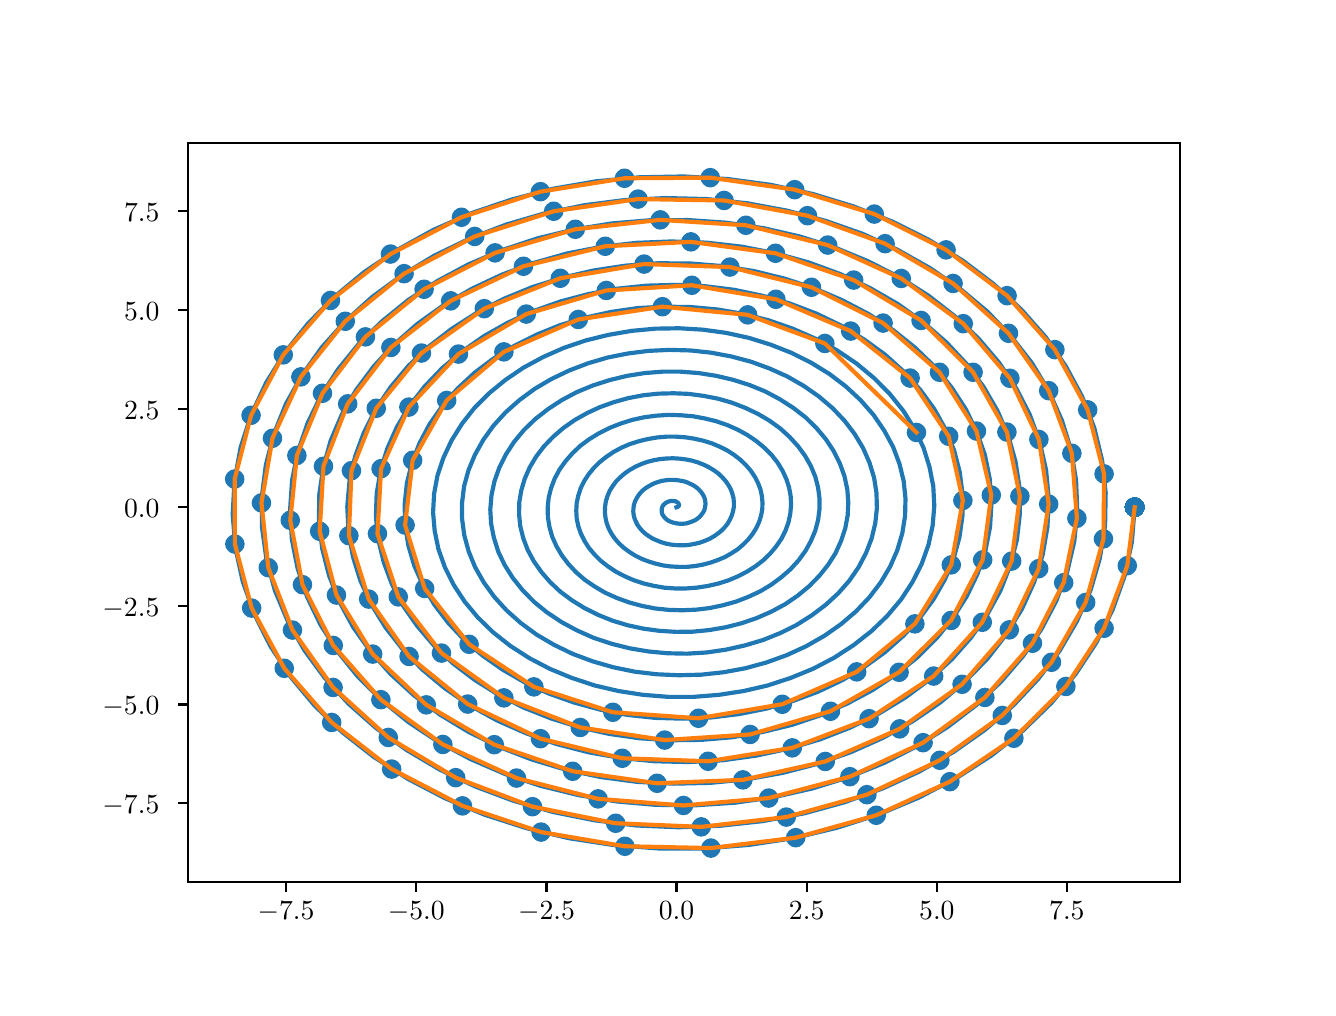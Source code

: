 \begingroup%
\makeatletter%
\begin{pgfpicture}%
\pgfpathrectangle{\pgfpointorigin}{\pgfqpoint{6.4in}{4.8in}}%
\pgfusepath{use as bounding box, clip}%
\begin{pgfscope}%
\pgfsetbuttcap%
\pgfsetmiterjoin%
\definecolor{currentfill}{rgb}{1.0,1.0,1.0}%
\pgfsetfillcolor{currentfill}%
\pgfsetlinewidth{0.0pt}%
\definecolor{currentstroke}{rgb}{1.0,1.0,1.0}%
\pgfsetstrokecolor{currentstroke}%
\pgfsetdash{}{0pt}%
\pgfpathmoveto{\pgfqpoint{0.0in}{0.0in}}%
\pgfpathlineto{\pgfqpoint{6.4in}{0.0in}}%
\pgfpathlineto{\pgfqpoint{6.4in}{4.8in}}%
\pgfpathlineto{\pgfqpoint{0.0in}{4.8in}}%
\pgfpathlineto{\pgfqpoint{0.0in}{0.0in}}%
\pgfpathclose%
\pgfusepath{fill}%
\end{pgfscope}%
\begin{pgfscope}%
\pgfsetbuttcap%
\pgfsetmiterjoin%
\definecolor{currentfill}{rgb}{1.0,1.0,1.0}%
\pgfsetfillcolor{currentfill}%
\pgfsetlinewidth{0.0pt}%
\definecolor{currentstroke}{rgb}{0.0,0.0,0.0}%
\pgfsetstrokecolor{currentstroke}%
\pgfsetstrokeopacity{0.0}%
\pgfsetdash{}{0pt}%
\pgfpathmoveto{\pgfqpoint{0.8in}{0.528in}}%
\pgfpathlineto{\pgfqpoint{5.76in}{0.528in}}%
\pgfpathlineto{\pgfqpoint{5.76in}{4.224in}}%
\pgfpathlineto{\pgfqpoint{0.8in}{4.224in}}%
\pgfpathlineto{\pgfqpoint{0.8in}{0.528in}}%
\pgfpathclose%
\pgfusepath{fill}%
\end{pgfscope}%
\begin{pgfscope}%
\pgfpathrectangle{\pgfqpoint{0.8in}{0.528in}}{\pgfqpoint{4.96in}{3.696in}}%
\pgfusepath{clip}%
\pgfsetbuttcap%
\pgfsetroundjoin%
\definecolor{currentfill}{rgb}{0.122,0.467,0.706}%
\pgfsetfillcolor{currentfill}%
\pgfsetlinewidth{1.004pt}%
\definecolor{currentstroke}{rgb}{0.122,0.467,0.706}%
\pgfsetstrokecolor{currentstroke}%
\pgfsetdash{}{0pt}%
\pgfsys@defobject{currentmarker}{\pgfqpoint{-0.042in}{-0.042in}}{\pgfqpoint{0.042in}{0.042in}}{%
\pgfpathmoveto{\pgfqpoint{0.0in}{-0.042in}}%
\pgfpathcurveto{\pgfqpoint{0.011in}{-0.042in}}{\pgfqpoint{0.022in}{-0.037in}}{\pgfqpoint{0.029in}{-0.029in}}%
\pgfpathcurveto{\pgfqpoint{0.037in}{-0.022in}}{\pgfqpoint{0.042in}{-0.011in}}{\pgfqpoint{0.042in}{0.0in}}%
\pgfpathcurveto{\pgfqpoint{0.042in}{0.011in}}{\pgfqpoint{0.037in}{0.022in}}{\pgfqpoint{0.029in}{0.029in}}%
\pgfpathcurveto{\pgfqpoint{0.022in}{0.037in}}{\pgfqpoint{0.011in}{0.042in}}{\pgfqpoint{0.0in}{0.042in}}%
\pgfpathcurveto{\pgfqpoint{-0.011in}{0.042in}}{\pgfqpoint{-0.022in}{0.037in}}{\pgfqpoint{-0.029in}{0.029in}}%
\pgfpathcurveto{\pgfqpoint{-0.037in}{0.022in}}{\pgfqpoint{-0.042in}{0.011in}}{\pgfqpoint{-0.042in}{0.0in}}%
\pgfpathcurveto{\pgfqpoint{-0.042in}{-0.011in}}{\pgfqpoint{-0.037in}{-0.022in}}{\pgfqpoint{-0.029in}{-0.029in}}%
\pgfpathcurveto{\pgfqpoint{-0.022in}{-0.037in}}{\pgfqpoint{-0.011in}{-0.042in}}{\pgfqpoint{0.0in}{-0.042in}}%
\pgfpathlineto{\pgfqpoint{0.0in}{-0.042in}}%
\pgfpathclose%
\pgfusepath{stroke,fill}%
}%
\begin{pgfscope}%
\pgfsys@transformshift{4.444in}{2.776in}%
\pgfsys@useobject{currentmarker}{}%
\end{pgfscope}%
\begin{pgfscope}%
\pgfsys@transformshift{3.986in}{3.221in}%
\pgfsys@useobject{currentmarker}{}%
\end{pgfscope}%
\begin{pgfscope}%
\pgfsys@transformshift{3.6in}{3.364in}%
\pgfsys@useobject{currentmarker}{}%
\end{pgfscope}%
\begin{pgfscope}%
\pgfsys@transformshift{3.174in}{3.405in}%
\pgfsys@useobject{currentmarker}{}%
\end{pgfscope}%
\begin{pgfscope}%
\pgfsys@transformshift{2.753in}{3.341in}%
\pgfsys@useobject{currentmarker}{}%
\end{pgfscope}%
\begin{pgfscope}%
\pgfsys@transformshift{2.381in}{3.179in}%
\pgfsys@useobject{currentmarker}{}%
\end{pgfscope}%
\begin{pgfscope}%
\pgfsys@transformshift{2.095in}{2.936in}%
\pgfsys@useobject{currentmarker}{}%
\end{pgfscope}%
\begin{pgfscope}%
\pgfsys@transformshift{1.925in}{2.637in}%
\pgfsys@useobject{currentmarker}{}%
\end{pgfscope}%
\begin{pgfscope}%
\pgfsys@transformshift{1.887in}{2.313in}%
\pgfsys@useobject{currentmarker}{}%
\end{pgfscope}%
\begin{pgfscope}%
\pgfsys@transformshift{1.985in}{1.996in}%
\pgfsys@useobject{currentmarker}{}%
\end{pgfscope}%
\begin{pgfscope}%
\pgfsys@transformshift{2.207in}{1.717in}%
\pgfsys@useobject{currentmarker}{}%
\end{pgfscope}%
\begin{pgfscope}%
\pgfsys@transformshift{2.531in}{1.504in}%
\pgfsys@useobject{currentmarker}{}%
\end{pgfscope}%
\begin{pgfscope}%
\pgfsys@transformshift{2.926in}{1.377in}%
\pgfsys@useobject{currentmarker}{}%
\end{pgfscope}%
\begin{pgfscope}%
\pgfsys@transformshift{3.354in}{1.347in}%
\pgfsys@useobject{currentmarker}{}%
\end{pgfscope}%
\begin{pgfscope}%
\pgfsys@transformshift{3.773in}{1.417in}%
\pgfsys@useobject{currentmarker}{}%
\end{pgfscope}%
\begin{pgfscope}%
\pgfsys@transformshift{4.145in}{1.579in}%
\pgfsys@useobject{currentmarker}{}%
\end{pgfscope}%
\begin{pgfscope}%
\pgfsys@transformshift{4.436in}{1.819in}%
\pgfsys@useobject{currentmarker}{}%
\end{pgfscope}%
\begin{pgfscope}%
\pgfsys@transformshift{4.618in}{2.114in}%
\pgfsys@useobject{currentmarker}{}%
\end{pgfscope}%
\begin{pgfscope}%
\pgfsys@transformshift{4.676in}{2.436in}%
\pgfsys@useobject{currentmarker}{}%
\end{pgfscope}%
\begin{pgfscope}%
\pgfsys@transformshift{4.605in}{2.757in}%
\pgfsys@useobject{currentmarker}{}%
\end{pgfscope}%
\begin{pgfscope}%
\pgfsys@transformshift{4.412in}{3.048in}%
\pgfsys@useobject{currentmarker}{}%
\end{pgfscope}%
\begin{pgfscope}%
\pgfsys@transformshift{4.115in}{3.283in}%
\pgfsys@useobject{currentmarker}{}%
\end{pgfscope}%
\begin{pgfscope}%
\pgfsys@transformshift{3.741in}{3.442in}%
\pgfsys@useobject{currentmarker}{}%
\end{pgfscope}%
\begin{pgfscope}%
\pgfsys@transformshift{3.321in}{3.512in}%
\pgfsys@useobject{currentmarker}{}%
\end{pgfscope}%
\begin{pgfscope}%
\pgfsys@transformshift{2.893in}{3.486in}%
\pgfsys@useobject{currentmarker}{}%
\end{pgfscope}%
\begin{pgfscope}%
\pgfsys@transformshift{2.493in}{3.368in}%
\pgfsys@useobject{currentmarker}{}%
\end{pgfscope}%
\begin{pgfscope}%
\pgfsys@transformshift{2.154in}{3.168in}%
\pgfsys@useobject{currentmarker}{}%
\end{pgfscope}%
\begin{pgfscope}%
\pgfsys@transformshift{1.906in}{2.903in}%
\pgfsys@useobject{currentmarker}{}%
\end{pgfscope}%
\begin{pgfscope}%
\pgfsys@transformshift{1.767in}{2.595in}%
\pgfsys@useobject{currentmarker}{}%
\end{pgfscope}%
\begin{pgfscope}%
\pgfsys@transformshift{1.749in}{2.27in}%
\pgfsys@useobject{currentmarker}{}%
\end{pgfscope}%
\begin{pgfscope}%
\pgfsys@transformshift{1.853in}{1.954in}%
\pgfsys@useobject{currentmarker}{}%
\end{pgfscope}%
\begin{pgfscope}%
\pgfsys@transformshift{2.069in}{1.673in}%
\pgfsys@useobject{currentmarker}{}%
\end{pgfscope}%
\begin{pgfscope}%
\pgfsys@transformshift{2.381in}{1.449in}%
\pgfsys@useobject{currentmarker}{}%
\end{pgfscope}%
\begin{pgfscope}%
\pgfsys@transformshift{2.763in}{1.301in}%
\pgfsys@useobject{currentmarker}{}%
\end{pgfscope}%
\begin{pgfscope}%
\pgfsys@transformshift{3.185in}{1.238in}%
\pgfsys@useobject{currentmarker}{}%
\end{pgfscope}%
\begin{pgfscope}%
\pgfsys@transformshift{3.612in}{1.266in}%
\pgfsys@useobject{currentmarker}{}%
\end{pgfscope}%
\begin{pgfscope}%
\pgfsys@transformshift{4.014in}{1.382in}%
\pgfsys@useobject{currentmarker}{}%
\end{pgfscope}%
\begin{pgfscope}%
\pgfsys@transformshift{4.357in}{1.577in}%
\pgfsys@useobject{currentmarker}{}%
\end{pgfscope}%
\begin{pgfscope}%
\pgfsys@transformshift{4.617in}{1.836in}%
\pgfsys@useobject{currentmarker}{}%
\end{pgfscope}%
\begin{pgfscope}%
\pgfsys@transformshift{4.775in}{2.139in}%
\pgfsys@useobject{currentmarker}{}%
\end{pgfscope}%
\begin{pgfscope}%
\pgfsys@transformshift{4.818in}{2.463in}%
\pgfsys@useobject{currentmarker}{}%
\end{pgfscope}%
\begin{pgfscope}%
\pgfsys@transformshift{4.744in}{2.783in}%
\pgfsys@useobject{currentmarker}{}%
\end{pgfscope}%
\begin{pgfscope}%
\pgfsys@transformshift{4.559in}{3.077in}%
\pgfsys@useobject{currentmarker}{}%
\end{pgfscope}%
\begin{pgfscope}%
\pgfsys@transformshift{4.277in}{3.323in}%
\pgfsys@useobject{currentmarker}{}%
\end{pgfscope}%
\begin{pgfscope}%
\pgfsys@transformshift{3.919in}{3.502in}%
\pgfsys@useobject{currentmarker}{}%
\end{pgfscope}%
\begin{pgfscope}%
\pgfsys@transformshift{3.511in}{3.603in}%
\pgfsys@useobject{currentmarker}{}%
\end{pgfscope}%
\begin{pgfscope}%
\pgfsys@transformshift{3.082in}{3.618in}%
\pgfsys@useobject{currentmarker}{}%
\end{pgfscope}%
\begin{pgfscope}%
\pgfsys@transformshift{2.663in}{3.547in}%
\pgfsys@useobject{currentmarker}{}%
\end{pgfscope}%
\begin{pgfscope}%
\pgfsys@transformshift{2.283in}{3.395in}%
\pgfsys@useobject{currentmarker}{}%
\end{pgfscope}%
\begin{pgfscope}%
\pgfsys@transformshift{1.969in}{3.173in}%
\pgfsys@useobject{currentmarker}{}%
\end{pgfscope}%
\begin{pgfscope}%
\pgfsys@transformshift{1.743in}{2.897in}%
\pgfsys@useobject{currentmarker}{}%
\end{pgfscope}%
\begin{pgfscope}%
\pgfsys@transformshift{1.619in}{2.585in}%
\pgfsys@useobject{currentmarker}{}%
\end{pgfscope}%
\begin{pgfscope}%
\pgfsys@transformshift{1.606in}{2.26in}%
\pgfsys@useobject{currentmarker}{}%
\end{pgfscope}%
\begin{pgfscope}%
\pgfsys@transformshift{1.705in}{1.943in}%
\pgfsys@useobject{currentmarker}{}%
\end{pgfscope}%
\begin{pgfscope}%
\pgfsys@transformshift{1.907in}{1.656in}%
\pgfsys@useobject{currentmarker}{}%
\end{pgfscope}%
\begin{pgfscope}%
\pgfsys@transformshift{2.2in}{1.418in}%
\pgfsys@useobject{currentmarker}{}%
\end{pgfscope}%
\begin{pgfscope}%
\pgfsys@transformshift{2.564in}{1.245in}%
\pgfsys@useobject{currentmarker}{}%
\end{pgfscope}%
\begin{pgfscope}%
\pgfsys@transformshift{2.973in}{1.147in}%
\pgfsys@useobject{currentmarker}{}%
\end{pgfscope}%
\begin{pgfscope}%
\pgfsys@transformshift{3.402in}{1.132in}%
\pgfsys@useobject{currentmarker}{}%
\end{pgfscope}%
\begin{pgfscope}%
\pgfsys@transformshift{3.823in}{1.199in}%
\pgfsys@useobject{currentmarker}{}%
\end{pgfscope}%
\begin{pgfscope}%
\pgfsys@transformshift{4.207in}{1.345in}%
\pgfsys@useobject{currentmarker}{}%
\end{pgfscope}%
\begin{pgfscope}%
\pgfsys@transformshift{4.53in}{1.558in}%
\pgfsys@useobject{currentmarker}{}%
\end{pgfscope}%
\begin{pgfscope}%
\pgfsys@transformshift{4.773in}{1.827in}%
\pgfsys@useobject{currentmarker}{}%
\end{pgfscope}%
\begin{pgfscope}%
\pgfsys@transformshift{4.92in}{2.133in}%
\pgfsys@useobject{currentmarker}{}%
\end{pgfscope}%
\begin{pgfscope}%
\pgfsys@transformshift{4.961in}{2.457in}%
\pgfsys@useobject{currentmarker}{}%
\end{pgfscope}%
\begin{pgfscope}%
\pgfsys@transformshift{4.896in}{2.778in}%
\pgfsys@useobject{currentmarker}{}%
\end{pgfscope}%
\begin{pgfscope}%
\pgfsys@transformshift{4.727in}{3.077in}%
\pgfsys@useobject{currentmarker}{}%
\end{pgfscope}%
\begin{pgfscope}%
\pgfsys@transformshift{4.467in}{3.336in}%
\pgfsys@useobject{currentmarker}{}%
\end{pgfscope}%
\begin{pgfscope}%
\pgfsys@transformshift{4.13in}{3.538in}%
\pgfsys@useobject{currentmarker}{}%
\end{pgfscope}%
\begin{pgfscope}%
\pgfsys@transformshift{3.739in}{3.672in}%
\pgfsys@useobject{currentmarker}{}%
\end{pgfscope}%
\begin{pgfscope}%
\pgfsys@transformshift{3.316in}{3.729in}%
\pgfsys@useobject{currentmarker}{}%
\end{pgfscope}%
\begin{pgfscope}%
\pgfsys@transformshift{2.888in}{3.707in}%
\pgfsys@useobject{currentmarker}{}%
\end{pgfscope}%
\begin{pgfscope}%
\pgfsys@transformshift{2.479in}{3.607in}%
\pgfsys@useobject{currentmarker}{}%
\end{pgfscope}%
\begin{pgfscope}%
\pgfsys@transformshift{2.115in}{3.434in}%
\pgfsys@useobject{currentmarker}{}%
\end{pgfscope}%
\begin{pgfscope}%
\pgfsys@transformshift{1.816in}{3.201in}%
\pgfsys@useobject{currentmarker}{}%
\end{pgfscope}%
\begin{pgfscope}%
\pgfsys@transformshift{1.6in}{2.919in}%
\pgfsys@useobject{currentmarker}{}%
\end{pgfscope}%
\begin{pgfscope}%
\pgfsys@transformshift{1.479in}{2.607in}%
\pgfsys@useobject{currentmarker}{}%
\end{pgfscope}%
\begin{pgfscope}%
\pgfsys@transformshift{1.46in}{2.282in}%
\pgfsys@useobject{currentmarker}{}%
\end{pgfscope}%
\begin{pgfscope}%
\pgfsys@transformshift{1.544in}{1.963in}%
\pgfsys@useobject{currentmarker}{}%
\end{pgfscope}%
\begin{pgfscope}%
\pgfsys@transformshift{1.725in}{1.668in}%
\pgfsys@useobject{currentmarker}{}%
\end{pgfscope}%
\begin{pgfscope}%
\pgfsys@transformshift{1.993in}{1.414in}%
\pgfsys@useobject{currentmarker}{}%
\end{pgfscope}%
\begin{pgfscope}%
\pgfsys@transformshift{2.333in}{1.215in}%
\pgfsys@useobject{currentmarker}{}%
\end{pgfscope}%
\begin{pgfscope}%
\pgfsys@transformshift{2.725in}{1.082in}%
\pgfsys@useobject{currentmarker}{}%
\end{pgfscope}%
\begin{pgfscope}%
\pgfsys@transformshift{3.147in}{1.022in}%
\pgfsys@useobject{currentmarker}{}%
\end{pgfscope}%
\begin{pgfscope}%
\pgfsys@transformshift{3.576in}{1.039in}%
\pgfsys@useobject{currentmarker}{}%
\end{pgfscope}%
\begin{pgfscope}%
\pgfsys@transformshift{3.988in}{1.131in}%
\pgfsys@useobject{currentmarker}{}%
\end{pgfscope}%
\begin{pgfscope}%
\pgfsys@transformshift{4.36in}{1.294in}%
\pgfsys@useobject{currentmarker}{}%
\end{pgfscope}%
\begin{pgfscope}%
\pgfsys@transformshift{4.672in}{1.517in}%
\pgfsys@useobject{currentmarker}{}%
\end{pgfscope}%
\begin{pgfscope}%
\pgfsys@transformshift{4.908in}{1.789in}%
\pgfsys@useobject{currentmarker}{}%
\end{pgfscope}%
\begin{pgfscope}%
\pgfsys@transformshift{5.055in}{2.095in}%
\pgfsys@useobject{currentmarker}{}%
\end{pgfscope}%
\begin{pgfscope}%
\pgfsys@transformshift{5.105in}{2.418in}%
\pgfsys@useobject{currentmarker}{}%
\end{pgfscope}%
\begin{pgfscope}%
\pgfsys@transformshift{5.056in}{2.741in}%
\pgfsys@useobject{currentmarker}{}%
\end{pgfscope}%
\begin{pgfscope}%
\pgfsys@transformshift{4.911in}{3.047in}%
\pgfsys@useobject{currentmarker}{}%
\end{pgfscope}%
\begin{pgfscope}%
\pgfsys@transformshift{4.678in}{3.32in}%
\pgfsys@useobject{currentmarker}{}%
\end{pgfscope}%
\begin{pgfscope}%
\pgfsys@transformshift{4.368in}{3.546in}%
\pgfsys@useobject{currentmarker}{}%
\end{pgfscope}%
\begin{pgfscope}%
\pgfsys@transformshift{4.0in}{3.713in}%
\pgfsys@useobject{currentmarker}{}%
\end{pgfscope}%
\begin{pgfscope}%
\pgfsys@transformshift{3.591in}{3.812in}%
\pgfsys@useobject{currentmarker}{}%
\end{pgfscope}%
\begin{pgfscope}%
\pgfsys@transformshift{3.163in}{3.839in}%
\pgfsys@useobject{currentmarker}{}%
\end{pgfscope}%
\begin{pgfscope}%
\pgfsys@transformshift{2.738in}{3.792in}%
\pgfsys@useobject{currentmarker}{}%
\end{pgfscope}%
\begin{pgfscope}%
\pgfsys@transformshift{2.337in}{3.674in}%
\pgfsys@useobject{currentmarker}{}%
\end{pgfscope}%
\begin{pgfscope}%
\pgfsys@transformshift{1.982in}{3.492in}%
\pgfsys@useobject{currentmarker}{}%
\end{pgfscope}%
\begin{pgfscope}%
\pgfsys@transformshift{1.689in}{3.254in}%
\pgfsys@useobject{currentmarker}{}%
\end{pgfscope}%
\begin{pgfscope}%
\pgfsys@transformshift{1.474in}{2.972in}%
\pgfsys@useobject{currentmarker}{}%
\end{pgfscope}%
\begin{pgfscope}%
\pgfsys@transformshift{1.346in}{2.661in}%
\pgfsys@useobject{currentmarker}{}%
\end{pgfscope}%
\begin{pgfscope}%
\pgfsys@transformshift{1.313in}{2.337in}%
\pgfsys@useobject{currentmarker}{}%
\end{pgfscope}%
\begin{pgfscope}%
\pgfsys@transformshift{1.374in}{2.015in}%
\pgfsys@useobject{currentmarker}{}%
\end{pgfscope}%
\begin{pgfscope}%
\pgfsys@transformshift{1.528in}{1.711in}%
\pgfsys@useobject{currentmarker}{}%
\end{pgfscope}%
\begin{pgfscope}%
\pgfsys@transformshift{1.766in}{1.44in}%
\pgfsys@useobject{currentmarker}{}%
\end{pgfscope}%
\begin{pgfscope}%
\pgfsys@transformshift{2.076in}{1.216in}%
\pgfsys@useobject{currentmarker}{}%
\end{pgfscope}%
\begin{pgfscope}%
\pgfsys@transformshift{2.444in}{1.048in}%
\pgfsys@useobject{currentmarker}{}%
\end{pgfscope}%
\begin{pgfscope}%
\pgfsys@transformshift{2.852in}{0.944in}%
\pgfsys@useobject{currentmarker}{}%
\end{pgfscope}%
\begin{pgfscope}%
\pgfsys@transformshift{3.279in}{0.911in}%
\pgfsys@useobject{currentmarker}{}%
\end{pgfscope}%
\begin{pgfscope}%
\pgfsys@transformshift{3.705in}{0.948in}%
\pgfsys@useobject{currentmarker}{}%
\end{pgfscope}%
\begin{pgfscope}%
\pgfsys@transformshift{4.111in}{1.055in}%
\pgfsys@useobject{currentmarker}{}%
\end{pgfscope}%
\begin{pgfscope}%
\pgfsys@transformshift{4.477in}{1.225in}%
\pgfsys@useobject{currentmarker}{}%
\end{pgfscope}%
\begin{pgfscope}%
\pgfsys@transformshift{4.786in}{1.451in}%
\pgfsys@useobject{currentmarker}{}%
\end{pgfscope}%
\begin{pgfscope}%
\pgfsys@transformshift{5.024in}{1.722in}%
\pgfsys@useobject{currentmarker}{}%
\end{pgfscope}%
\begin{pgfscope}%
\pgfsys@transformshift{5.18in}{2.025in}%
\pgfsys@useobject{currentmarker}{}%
\end{pgfscope}%
\begin{pgfscope}%
\pgfsys@transformshift{5.246in}{2.347in}%
\pgfsys@useobject{currentmarker}{}%
\end{pgfscope}%
\begin{pgfscope}%
\pgfsys@transformshift{5.221in}{2.672in}%
\pgfsys@useobject{currentmarker}{}%
\end{pgfscope}%
\begin{pgfscope}%
\pgfsys@transformshift{5.105in}{2.985in}%
\pgfsys@useobject{currentmarker}{}%
\end{pgfscope}%
\begin{pgfscope}%
\pgfsys@transformshift{4.904in}{3.272in}%
\pgfsys@useobject{currentmarker}{}%
\end{pgfscope}%
\begin{pgfscope}%
\pgfsys@transformshift{4.627in}{3.521in}%
\pgfsys@useobject{currentmarker}{}%
\end{pgfscope}%
\begin{pgfscope}%
\pgfsys@transformshift{4.287in}{3.72in}%
\pgfsys@useobject{currentmarker}{}%
\end{pgfscope}%
\begin{pgfscope}%
\pgfsys@transformshift{3.899in}{3.86in}%
\pgfsys@useobject{currentmarker}{}%
\end{pgfscope}%
\begin{pgfscope}%
\pgfsys@transformshift{3.482in}{3.936in}%
\pgfsys@useobject{currentmarker}{}%
\end{pgfscope}%
\begin{pgfscope}%
\pgfsys@transformshift{3.052in}{3.943in}%
\pgfsys@useobject{currentmarker}{}%
\end{pgfscope}%
\begin{pgfscope}%
\pgfsys@transformshift{2.63in}{3.882in}%
\pgfsys@useobject{currentmarker}{}%
\end{pgfscope}%
\begin{pgfscope}%
\pgfsys@transformshift{2.235in}{3.756in}%
\pgfsys@useobject{currentmarker}{}%
\end{pgfscope}%
\begin{pgfscope}%
\pgfsys@transformshift{1.882in}{3.57in}%
\pgfsys@useobject{currentmarker}{}%
\end{pgfscope}%
\begin{pgfscope}%
\pgfsys@transformshift{1.588in}{3.332in}%
\pgfsys@useobject{currentmarker}{}%
\end{pgfscope}%
\begin{pgfscope}%
\pgfsys@transformshift{1.366in}{3.054in}%
\pgfsys@useobject{currentmarker}{}%
\end{pgfscope}%
\begin{pgfscope}%
\pgfsys@transformshift{1.224in}{2.747in}%
\pgfsys@useobject{currentmarker}{}%
\end{pgfscope}%
\begin{pgfscope}%
\pgfsys@transformshift{1.169in}{2.424in}%
\pgfsys@useobject{currentmarker}{}%
\end{pgfscope}%
\begin{pgfscope}%
\pgfsys@transformshift{1.203in}{2.1in}%
\pgfsys@useobject{currentmarker}{}%
\end{pgfscope}%
\begin{pgfscope}%
\pgfsys@transformshift{1.324in}{1.788in}%
\pgfsys@useobject{currentmarker}{}%
\end{pgfscope}%
\begin{pgfscope}%
\pgfsys@transformshift{1.527in}{1.501in}%
\pgfsys@useobject{currentmarker}{}%
\end{pgfscope}%
\begin{pgfscope}%
\pgfsys@transformshift{1.803in}{1.251in}%
\pgfsys@useobject{currentmarker}{}%
\end{pgfscope}%
\begin{pgfscope}%
\pgfsys@transformshift{2.14in}{1.05in}%
\pgfsys@useobject{currentmarker}{}%
\end{pgfscope}%
\begin{pgfscope}%
\pgfsys@transformshift{2.524in}{0.905in}%
\pgfsys@useobject{currentmarker}{}%
\end{pgfscope}%
\begin{pgfscope}%
\pgfsys@transformshift{2.94in}{0.822in}%
\pgfsys@useobject{currentmarker}{}%
\end{pgfscope}%
\begin{pgfscope}%
\pgfsys@transformshift{3.368in}{0.804in}%
\pgfsys@useobject{currentmarker}{}%
\end{pgfscope}%
\begin{pgfscope}%
\pgfsys@transformshift{3.793in}{0.853in}%
\pgfsys@useobject{currentmarker}{}%
\end{pgfscope}%
\begin{pgfscope}%
\pgfsys@transformshift{4.196in}{0.965in}%
\pgfsys@useobject{currentmarker}{}%
\end{pgfscope}%
\begin{pgfscope}%
\pgfsys@transformshift{4.561in}{1.137in}%
\pgfsys@useobject{currentmarker}{}%
\end{pgfscope}%
\begin{pgfscope}%
\pgfsys@transformshift{4.873in}{1.361in}%
\pgfsys@useobject{currentmarker}{}%
\end{pgfscope}%
\begin{pgfscope}%
\pgfsys@transformshift{5.119in}{1.627in}%
\pgfsys@useobject{currentmarker}{}%
\end{pgfscope}%
\begin{pgfscope}%
\pgfsys@transformshift{5.29in}{1.926in}%
\pgfsys@useobject{currentmarker}{}%
\end{pgfscope}%
\begin{pgfscope}%
\pgfsys@transformshift{5.379in}{2.244in}%
\pgfsys@useobject{currentmarker}{}%
\end{pgfscope}%
\begin{pgfscope}%
\pgfsys@transformshift{5.382in}{2.569in}%
\pgfsys@useobject{currentmarker}{}%
\end{pgfscope}%
\begin{pgfscope}%
\pgfsys@transformshift{5.3in}{2.889in}%
\pgfsys@useobject{currentmarker}{}%
\end{pgfscope}%
\begin{pgfscope}%
\pgfsys@transformshift{5.136in}{3.19in}%
\pgfsys@useobject{currentmarker}{}%
\end{pgfscope}%
\begin{pgfscope}%
\pgfsys@transformshift{4.897in}{3.46in}%
\pgfsys@useobject{currentmarker}{}%
\end{pgfscope}%
\begin{pgfscope}%
\pgfsys@transformshift{4.592in}{3.689in}%
\pgfsys@useobject{currentmarker}{}%
\end{pgfscope}%
\begin{pgfscope}%
\pgfsys@transformshift{4.233in}{3.868in}%
\pgfsys@useobject{currentmarker}{}%
\end{pgfscope}%
\begin{pgfscope}%
\pgfsys@transformshift{3.835in}{3.99in}%
\pgfsys@useobject{currentmarker}{}%
\end{pgfscope}%
\begin{pgfscope}%
\pgfsys@transformshift{3.413in}{4.05in}%
\pgfsys@useobject{currentmarker}{}%
\end{pgfscope}%
\begin{pgfscope}%
\pgfsys@transformshift{2.984in}{4.047in}%
\pgfsys@useobject{currentmarker}{}%
\end{pgfscope}%
\begin{pgfscope}%
\pgfsys@transformshift{2.564in}{3.98in}%
\pgfsys@useobject{currentmarker}{}%
\end{pgfscope}%
\begin{pgfscope}%
\pgfsys@transformshift{2.169in}{3.852in}%
\pgfsys@useobject{currentmarker}{}%
\end{pgfscope}%
\begin{pgfscope}%
\pgfsys@transformshift{1.814in}{3.668in}%
\pgfsys@useobject{currentmarker}{}%
\end{pgfscope}%
\begin{pgfscope}%
\pgfsys@transformshift{1.514in}{3.436in}%
\pgfsys@useobject{currentmarker}{}%
\end{pgfscope}%
\begin{pgfscope}%
\pgfsys@transformshift{1.278in}{3.164in}%
\pgfsys@useobject{currentmarker}{}%
\end{pgfscope}%
\begin{pgfscope}%
\pgfsys@transformshift{1.117in}{2.862in}%
\pgfsys@useobject{currentmarker}{}%
\end{pgfscope}%
\begin{pgfscope}%
\pgfsys@transformshift{1.035in}{2.543in}%
\pgfsys@useobject{currentmarker}{}%
\end{pgfscope}%
\begin{pgfscope}%
\pgfsys@transformshift{1.036in}{2.218in}%
\pgfsys@useobject{currentmarker}{}%
\end{pgfscope}%
\begin{pgfscope}%
\pgfsys@transformshift{1.12in}{1.898in}%
\pgfsys@useobject{currentmarker}{}%
\end{pgfscope}%
\begin{pgfscope}%
\pgfsys@transformshift{1.283in}{1.597in}%
\pgfsys@useobject{currentmarker}{}%
\end{pgfscope}%
\begin{pgfscope}%
\pgfsys@transformshift{1.52in}{1.326in}%
\pgfsys@useobject{currentmarker}{}%
\end{pgfscope}%
\begin{pgfscope}%
\pgfsys@transformshift{1.82in}{1.093in}%
\pgfsys@useobject{currentmarker}{}%
\end{pgfscope}%
\begin{pgfscope}%
\pgfsys@transformshift{2.174in}{0.909in}%
\pgfsys@useobject{currentmarker}{}%
\end{pgfscope}%
\begin{pgfscope}%
\pgfsys@transformshift{2.567in}{0.778in}%
\pgfsys@useobject{currentmarker}{}%
\end{pgfscope}%
\begin{pgfscope}%
\pgfsys@transformshift{2.986in}{0.707in}%
\pgfsys@useobject{currentmarker}{}%
\end{pgfscope}%
\begin{pgfscope}%
\pgfsys@transformshift{3.416in}{0.698in}%
\pgfsys@useobject{currentmarker}{}%
\end{pgfscope}%
\begin{pgfscope}%
\pgfsys@transformshift{3.84in}{0.75in}%
\pgfsys@useobject{currentmarker}{}%
\end{pgfscope}%
\begin{pgfscope}%
\pgfsys@transformshift{4.243in}{0.862in}%
\pgfsys@useobject{currentmarker}{}%
\end{pgfscope}%
\begin{pgfscope}%
\pgfsys@transformshift{4.611in}{1.03in}%
\pgfsys@useobject{currentmarker}{}%
\end{pgfscope}%
\begin{pgfscope}%
\pgfsys@transformshift{4.931in}{1.247in}%
\pgfsys@useobject{currentmarker}{}%
\end{pgfscope}%
\begin{pgfscope}%
\pgfsys@transformshift{5.191in}{1.506in}%
\pgfsys@useobject{currentmarker}{}%
\end{pgfscope}%
\begin{pgfscope}%
\pgfsys@transformshift{5.382in}{1.797in}%
\pgfsys@useobject{currentmarker}{}%
\end{pgfscope}%
\begin{pgfscope}%
\pgfsys@transformshift{5.498in}{2.11in}%
\pgfsys@useobject{currentmarker}{}%
\end{pgfscope}%
\begin{pgfscope}%
\pgfsys@transformshift{5.535in}{2.402in}%
\pgfsys@useobject{currentmarker}{}%
\end{pgfscope}%
\begin{pgfscope}%
\pgfsys@transformshift{5.535in}{2.402in}%
\pgfsys@useobject{currentmarker}{}%
\end{pgfscope}%
\begin{pgfscope}%
\pgfsys@transformshift{5.535in}{2.402in}%
\pgfsys@useobject{currentmarker}{}%
\end{pgfscope}%
\begin{pgfscope}%
\pgfsys@transformshift{5.535in}{2.402in}%
\pgfsys@useobject{currentmarker}{}%
\end{pgfscope}%
\begin{pgfscope}%
\pgfsys@transformshift{5.535in}{2.402in}%
\pgfsys@useobject{currentmarker}{}%
\end{pgfscope}%
\begin{pgfscope}%
\pgfsys@transformshift{5.535in}{2.402in}%
\pgfsys@useobject{currentmarker}{}%
\end{pgfscope}%
\begin{pgfscope}%
\pgfsys@transformshift{5.535in}{2.402in}%
\pgfsys@useobject{currentmarker}{}%
\end{pgfscope}%
\begin{pgfscope}%
\pgfsys@transformshift{5.535in}{2.402in}%
\pgfsys@useobject{currentmarker}{}%
\end{pgfscope}%
\begin{pgfscope}%
\pgfsys@transformshift{5.535in}{2.402in}%
\pgfsys@useobject{currentmarker}{}%
\end{pgfscope}%
\begin{pgfscope}%
\pgfsys@transformshift{5.535in}{2.402in}%
\pgfsys@useobject{currentmarker}{}%
\end{pgfscope}%
\begin{pgfscope}%
\pgfsys@transformshift{5.535in}{2.402in}%
\pgfsys@useobject{currentmarker}{}%
\end{pgfscope}%
\begin{pgfscope}%
\pgfsys@transformshift{5.535in}{2.402in}%
\pgfsys@useobject{currentmarker}{}%
\end{pgfscope}%
\begin{pgfscope}%
\pgfsys@transformshift{5.535in}{2.402in}%
\pgfsys@useobject{currentmarker}{}%
\end{pgfscope}%
\begin{pgfscope}%
\pgfsys@transformshift{5.535in}{2.402in}%
\pgfsys@useobject{currentmarker}{}%
\end{pgfscope}%
\begin{pgfscope}%
\pgfsys@transformshift{5.535in}{2.402in}%
\pgfsys@useobject{currentmarker}{}%
\end{pgfscope}%
\begin{pgfscope}%
\pgfsys@transformshift{5.535in}{2.402in}%
\pgfsys@useobject{currentmarker}{}%
\end{pgfscope}%
\begin{pgfscope}%
\pgfsys@transformshift{5.535in}{2.402in}%
\pgfsys@useobject{currentmarker}{}%
\end{pgfscope}%
\begin{pgfscope}%
\pgfsys@transformshift{5.535in}{2.402in}%
\pgfsys@useobject{currentmarker}{}%
\end{pgfscope}%
\begin{pgfscope}%
\pgfsys@transformshift{5.535in}{2.402in}%
\pgfsys@useobject{currentmarker}{}%
\end{pgfscope}%
\begin{pgfscope}%
\pgfsys@transformshift{5.535in}{2.402in}%
\pgfsys@useobject{currentmarker}{}%
\end{pgfscope}%
\begin{pgfscope}%
\pgfsys@transformshift{5.535in}{2.402in}%
\pgfsys@useobject{currentmarker}{}%
\end{pgfscope}%
\begin{pgfscope}%
\pgfsys@transformshift{5.535in}{2.402in}%
\pgfsys@useobject{currentmarker}{}%
\end{pgfscope}%
\begin{pgfscope}%
\pgfsys@transformshift{5.535in}{2.402in}%
\pgfsys@useobject{currentmarker}{}%
\end{pgfscope}%
\begin{pgfscope}%
\pgfsys@transformshift{5.535in}{2.402in}%
\pgfsys@useobject{currentmarker}{}%
\end{pgfscope}%
\begin{pgfscope}%
\pgfsys@transformshift{5.535in}{2.402in}%
\pgfsys@useobject{currentmarker}{}%
\end{pgfscope}%
\begin{pgfscope}%
\pgfsys@transformshift{5.535in}{2.402in}%
\pgfsys@useobject{currentmarker}{}%
\end{pgfscope}%
\begin{pgfscope}%
\pgfsys@transformshift{5.535in}{2.402in}%
\pgfsys@useobject{currentmarker}{}%
\end{pgfscope}%
\begin{pgfscope}%
\pgfsys@transformshift{5.535in}{2.402in}%
\pgfsys@useobject{currentmarker}{}%
\end{pgfscope}%
\begin{pgfscope}%
\pgfsys@transformshift{5.535in}{2.402in}%
\pgfsys@useobject{currentmarker}{}%
\end{pgfscope}%
\begin{pgfscope}%
\pgfsys@transformshift{5.535in}{2.402in}%
\pgfsys@useobject{currentmarker}{}%
\end{pgfscope}%
\begin{pgfscope}%
\pgfsys@transformshift{5.535in}{2.402in}%
\pgfsys@useobject{currentmarker}{}%
\end{pgfscope}%
\begin{pgfscope}%
\pgfsys@transformshift{5.535in}{2.402in}%
\pgfsys@useobject{currentmarker}{}%
\end{pgfscope}%
\begin{pgfscope}%
\pgfsys@transformshift{5.535in}{2.402in}%
\pgfsys@useobject{currentmarker}{}%
\end{pgfscope}%
\begin{pgfscope}%
\pgfsys@transformshift{5.535in}{2.402in}%
\pgfsys@useobject{currentmarker}{}%
\end{pgfscope}%
\begin{pgfscope}%
\pgfsys@transformshift{5.535in}{2.402in}%
\pgfsys@useobject{currentmarker}{}%
\end{pgfscope}%
\begin{pgfscope}%
\pgfsys@transformshift{5.535in}{2.402in}%
\pgfsys@useobject{currentmarker}{}%
\end{pgfscope}%
\begin{pgfscope}%
\pgfsys@transformshift{5.535in}{2.402in}%
\pgfsys@useobject{currentmarker}{}%
\end{pgfscope}%
\begin{pgfscope}%
\pgfsys@transformshift{5.535in}{2.402in}%
\pgfsys@useobject{currentmarker}{}%
\end{pgfscope}%
\begin{pgfscope}%
\pgfsys@transformshift{5.535in}{2.402in}%
\pgfsys@useobject{currentmarker}{}%
\end{pgfscope}%
\begin{pgfscope}%
\pgfsys@transformshift{5.535in}{2.402in}%
\pgfsys@useobject{currentmarker}{}%
\end{pgfscope}%
\begin{pgfscope}%
\pgfsys@transformshift{5.535in}{2.402in}%
\pgfsys@useobject{currentmarker}{}%
\end{pgfscope}%
\begin{pgfscope}%
\pgfsys@transformshift{5.535in}{2.402in}%
\pgfsys@useobject{currentmarker}{}%
\end{pgfscope}%
\begin{pgfscope}%
\pgfsys@transformshift{5.535in}{2.402in}%
\pgfsys@useobject{currentmarker}{}%
\end{pgfscope}%
\end{pgfscope}%
\begin{pgfscope}%
\pgfsetbuttcap%
\pgfsetroundjoin%
\definecolor{currentfill}{rgb}{0.0,0.0,0.0}%
\pgfsetfillcolor{currentfill}%
\pgfsetlinewidth{0.803pt}%
\definecolor{currentstroke}{rgb}{0.0,0.0,0.0}%
\pgfsetstrokecolor{currentstroke}%
\pgfsetdash{}{0pt}%
\pgfsys@defobject{currentmarker}{\pgfqpoint{0.0in}{-0.049in}}{\pgfqpoint{0.0in}{0.0in}}{%
\pgfpathmoveto{\pgfqpoint{0.0in}{0.0in}}%
\pgfpathlineto{\pgfqpoint{0.0in}{-0.049in}}%
\pgfusepath{stroke,fill}%
}%
\begin{pgfscope}%
\pgfsys@transformshift{1.292in}{0.528in}%
\pgfsys@useobject{currentmarker}{}%
\end{pgfscope}%
\end{pgfscope}%
\begin{pgfscope}%
\definecolor{textcolor}{rgb}{0.0,0.0,0.0}%
\pgfsetstrokecolor{textcolor}%
\pgfsetfillcolor{textcolor}%
\pgftext[x=1.292in,y=0.431in,,top]{\color{textcolor}{\rmfamily\fontsize{10.0}{12.0}\selectfont\catcode`\^=\active\def^{\ifmmode\sp\else\^{}\fi}\catcode`\%=\active\def%{\%}\ensuremath{-}7.5}}%
\end{pgfscope}%
\begin{pgfscope}%
\pgfsetbuttcap%
\pgfsetroundjoin%
\definecolor{currentfill}{rgb}{0.0,0.0,0.0}%
\pgfsetfillcolor{currentfill}%
\pgfsetlinewidth{0.803pt}%
\definecolor{currentstroke}{rgb}{0.0,0.0,0.0}%
\pgfsetstrokecolor{currentstroke}%
\pgfsetdash{}{0pt}%
\pgfsys@defobject{currentmarker}{\pgfqpoint{0.0in}{-0.049in}}{\pgfqpoint{0.0in}{0.0in}}{%
\pgfpathmoveto{\pgfqpoint{0.0in}{0.0in}}%
\pgfpathlineto{\pgfqpoint{0.0in}{-0.049in}}%
\pgfusepath{stroke,fill}%
}%
\begin{pgfscope}%
\pgfsys@transformshift{1.943in}{0.528in}%
\pgfsys@useobject{currentmarker}{}%
\end{pgfscope}%
\end{pgfscope}%
\begin{pgfscope}%
\definecolor{textcolor}{rgb}{0.0,0.0,0.0}%
\pgfsetstrokecolor{textcolor}%
\pgfsetfillcolor{textcolor}%
\pgftext[x=1.943in,y=0.431in,,top]{\color{textcolor}{\rmfamily\fontsize{10.0}{12.0}\selectfont\catcode`\^=\active\def^{\ifmmode\sp\else\^{}\fi}\catcode`\%=\active\def%{\%}\ensuremath{-}5.0}}%
\end{pgfscope}%
\begin{pgfscope}%
\pgfsetbuttcap%
\pgfsetroundjoin%
\definecolor{currentfill}{rgb}{0.0,0.0,0.0}%
\pgfsetfillcolor{currentfill}%
\pgfsetlinewidth{0.803pt}%
\definecolor{currentstroke}{rgb}{0.0,0.0,0.0}%
\pgfsetstrokecolor{currentstroke}%
\pgfsetdash{}{0pt}%
\pgfsys@defobject{currentmarker}{\pgfqpoint{0.0in}{-0.049in}}{\pgfqpoint{0.0in}{0.0in}}{%
\pgfpathmoveto{\pgfqpoint{0.0in}{0.0in}}%
\pgfpathlineto{\pgfqpoint{0.0in}{-0.049in}}%
\pgfusepath{stroke,fill}%
}%
\begin{pgfscope}%
\pgfsys@transformshift{2.594in}{0.528in}%
\pgfsys@useobject{currentmarker}{}%
\end{pgfscope}%
\end{pgfscope}%
\begin{pgfscope}%
\definecolor{textcolor}{rgb}{0.0,0.0,0.0}%
\pgfsetstrokecolor{textcolor}%
\pgfsetfillcolor{textcolor}%
\pgftext[x=2.594in,y=0.431in,,top]{\color{textcolor}{\rmfamily\fontsize{10.0}{12.0}\selectfont\catcode`\^=\active\def^{\ifmmode\sp\else\^{}\fi}\catcode`\%=\active\def%{\%}\ensuremath{-}2.5}}%
\end{pgfscope}%
\begin{pgfscope}%
\pgfsetbuttcap%
\pgfsetroundjoin%
\definecolor{currentfill}{rgb}{0.0,0.0,0.0}%
\pgfsetfillcolor{currentfill}%
\pgfsetlinewidth{0.803pt}%
\definecolor{currentstroke}{rgb}{0.0,0.0,0.0}%
\pgfsetstrokecolor{currentstroke}%
\pgfsetdash{}{0pt}%
\pgfsys@defobject{currentmarker}{\pgfqpoint{0.0in}{-0.049in}}{\pgfqpoint{0.0in}{0.0in}}{%
\pgfpathmoveto{\pgfqpoint{0.0in}{0.0in}}%
\pgfpathlineto{\pgfqpoint{0.0in}{-0.049in}}%
\pgfusepath{stroke,fill}%
}%
\begin{pgfscope}%
\pgfsys@transformshift{3.244in}{0.528in}%
\pgfsys@useobject{currentmarker}{}%
\end{pgfscope}%
\end{pgfscope}%
\begin{pgfscope}%
\definecolor{textcolor}{rgb}{0.0,0.0,0.0}%
\pgfsetstrokecolor{textcolor}%
\pgfsetfillcolor{textcolor}%
\pgftext[x=3.244in,y=0.431in,,top]{\color{textcolor}{\rmfamily\fontsize{10.0}{12.0}\selectfont\catcode`\^=\active\def^{\ifmmode\sp\else\^{}\fi}\catcode`\%=\active\def%{\%}0.0}}%
\end{pgfscope}%
\begin{pgfscope}%
\pgfsetbuttcap%
\pgfsetroundjoin%
\definecolor{currentfill}{rgb}{0.0,0.0,0.0}%
\pgfsetfillcolor{currentfill}%
\pgfsetlinewidth{0.803pt}%
\definecolor{currentstroke}{rgb}{0.0,0.0,0.0}%
\pgfsetstrokecolor{currentstroke}%
\pgfsetdash{}{0pt}%
\pgfsys@defobject{currentmarker}{\pgfqpoint{0.0in}{-0.049in}}{\pgfqpoint{0.0in}{0.0in}}{%
\pgfpathmoveto{\pgfqpoint{0.0in}{0.0in}}%
\pgfpathlineto{\pgfqpoint{0.0in}{-0.049in}}%
\pgfusepath{stroke,fill}%
}%
\begin{pgfscope}%
\pgfsys@transformshift{3.895in}{0.528in}%
\pgfsys@useobject{currentmarker}{}%
\end{pgfscope}%
\end{pgfscope}%
\begin{pgfscope}%
\definecolor{textcolor}{rgb}{0.0,0.0,0.0}%
\pgfsetstrokecolor{textcolor}%
\pgfsetfillcolor{textcolor}%
\pgftext[x=3.895in,y=0.431in,,top]{\color{textcolor}{\rmfamily\fontsize{10.0}{12.0}\selectfont\catcode`\^=\active\def^{\ifmmode\sp\else\^{}\fi}\catcode`\%=\active\def%{\%}2.5}}%
\end{pgfscope}%
\begin{pgfscope}%
\pgfsetbuttcap%
\pgfsetroundjoin%
\definecolor{currentfill}{rgb}{0.0,0.0,0.0}%
\pgfsetfillcolor{currentfill}%
\pgfsetlinewidth{0.803pt}%
\definecolor{currentstroke}{rgb}{0.0,0.0,0.0}%
\pgfsetstrokecolor{currentstroke}%
\pgfsetdash{}{0pt}%
\pgfsys@defobject{currentmarker}{\pgfqpoint{0.0in}{-0.049in}}{\pgfqpoint{0.0in}{0.0in}}{%
\pgfpathmoveto{\pgfqpoint{0.0in}{0.0in}}%
\pgfpathlineto{\pgfqpoint{0.0in}{-0.049in}}%
\pgfusepath{stroke,fill}%
}%
\begin{pgfscope}%
\pgfsys@transformshift{4.546in}{0.528in}%
\pgfsys@useobject{currentmarker}{}%
\end{pgfscope}%
\end{pgfscope}%
\begin{pgfscope}%
\definecolor{textcolor}{rgb}{0.0,0.0,0.0}%
\pgfsetstrokecolor{textcolor}%
\pgfsetfillcolor{textcolor}%
\pgftext[x=4.546in,y=0.431in,,top]{\color{textcolor}{\rmfamily\fontsize{10.0}{12.0}\selectfont\catcode`\^=\active\def^{\ifmmode\sp\else\^{}\fi}\catcode`\%=\active\def%{\%}5.0}}%
\end{pgfscope}%
\begin{pgfscope}%
\pgfsetbuttcap%
\pgfsetroundjoin%
\definecolor{currentfill}{rgb}{0.0,0.0,0.0}%
\pgfsetfillcolor{currentfill}%
\pgfsetlinewidth{0.803pt}%
\definecolor{currentstroke}{rgb}{0.0,0.0,0.0}%
\pgfsetstrokecolor{currentstroke}%
\pgfsetdash{}{0pt}%
\pgfsys@defobject{currentmarker}{\pgfqpoint{0.0in}{-0.049in}}{\pgfqpoint{0.0in}{0.0in}}{%
\pgfpathmoveto{\pgfqpoint{0.0in}{0.0in}}%
\pgfpathlineto{\pgfqpoint{0.0in}{-0.049in}}%
\pgfusepath{stroke,fill}%
}%
\begin{pgfscope}%
\pgfsys@transformshift{5.196in}{0.528in}%
\pgfsys@useobject{currentmarker}{}%
\end{pgfscope}%
\end{pgfscope}%
\begin{pgfscope}%
\definecolor{textcolor}{rgb}{0.0,0.0,0.0}%
\pgfsetstrokecolor{textcolor}%
\pgfsetfillcolor{textcolor}%
\pgftext[x=5.196in,y=0.431in,,top]{\color{textcolor}{\rmfamily\fontsize{10.0}{12.0}\selectfont\catcode`\^=\active\def^{\ifmmode\sp\else\^{}\fi}\catcode`\%=\active\def%{\%}7.5}}%
\end{pgfscope}%
\begin{pgfscope}%
\pgfsetbuttcap%
\pgfsetroundjoin%
\definecolor{currentfill}{rgb}{0.0,0.0,0.0}%
\pgfsetfillcolor{currentfill}%
\pgfsetlinewidth{0.803pt}%
\definecolor{currentstroke}{rgb}{0.0,0.0,0.0}%
\pgfsetstrokecolor{currentstroke}%
\pgfsetdash{}{0pt}%
\pgfsys@defobject{currentmarker}{\pgfqpoint{-0.049in}{0.0in}}{\pgfqpoint{-0.0in}{0.0in}}{%
\pgfpathmoveto{\pgfqpoint{-0.0in}{0.0in}}%
\pgfpathlineto{\pgfqpoint{-0.049in}{0.0in}}%
\pgfusepath{stroke,fill}%
}%
\begin{pgfscope}%
\pgfsys@transformshift{0.8in}{0.923in}%
\pgfsys@useobject{currentmarker}{}%
\end{pgfscope}%
\end{pgfscope}%
\begin{pgfscope}%
\definecolor{textcolor}{rgb}{0.0,0.0,0.0}%
\pgfsetstrokecolor{textcolor}%
\pgfsetfillcolor{textcolor}%
\pgftext[x=0.374in, y=0.871in, left, base]{\color{textcolor}{\rmfamily\fontsize{10.0}{12.0}\selectfont\catcode`\^=\active\def^{\ifmmode\sp\else\^{}\fi}\catcode`\%=\active\def%{\%}\ensuremath{-}7.5}}%
\end{pgfscope}%
\begin{pgfscope}%
\pgfsetbuttcap%
\pgfsetroundjoin%
\definecolor{currentfill}{rgb}{0.0,0.0,0.0}%
\pgfsetfillcolor{currentfill}%
\pgfsetlinewidth{0.803pt}%
\definecolor{currentstroke}{rgb}{0.0,0.0,0.0}%
\pgfsetstrokecolor{currentstroke}%
\pgfsetdash{}{0pt}%
\pgfsys@defobject{currentmarker}{\pgfqpoint{-0.049in}{0.0in}}{\pgfqpoint{-0.0in}{0.0in}}{%
\pgfpathmoveto{\pgfqpoint{-0.0in}{0.0in}}%
\pgfpathlineto{\pgfqpoint{-0.049in}{0.0in}}%
\pgfusepath{stroke,fill}%
}%
\begin{pgfscope}%
\pgfsys@transformshift{0.8in}{1.416in}%
\pgfsys@useobject{currentmarker}{}%
\end{pgfscope}%
\end{pgfscope}%
\begin{pgfscope}%
\definecolor{textcolor}{rgb}{0.0,0.0,0.0}%
\pgfsetstrokecolor{textcolor}%
\pgfsetfillcolor{textcolor}%
\pgftext[x=0.374in, y=1.364in, left, base]{\color{textcolor}{\rmfamily\fontsize{10.0}{12.0}\selectfont\catcode`\^=\active\def^{\ifmmode\sp\else\^{}\fi}\catcode`\%=\active\def%{\%}\ensuremath{-}5.0}}%
\end{pgfscope}%
\begin{pgfscope}%
\pgfsetbuttcap%
\pgfsetroundjoin%
\definecolor{currentfill}{rgb}{0.0,0.0,0.0}%
\pgfsetfillcolor{currentfill}%
\pgfsetlinewidth{0.803pt}%
\definecolor{currentstroke}{rgb}{0.0,0.0,0.0}%
\pgfsetstrokecolor{currentstroke}%
\pgfsetdash{}{0pt}%
\pgfsys@defobject{currentmarker}{\pgfqpoint{-0.049in}{0.0in}}{\pgfqpoint{-0.0in}{0.0in}}{%
\pgfpathmoveto{\pgfqpoint{-0.0in}{0.0in}}%
\pgfpathlineto{\pgfqpoint{-0.049in}{0.0in}}%
\pgfusepath{stroke,fill}%
}%
\begin{pgfscope}%
\pgfsys@transformshift{0.8in}{1.909in}%
\pgfsys@useobject{currentmarker}{}%
\end{pgfscope}%
\end{pgfscope}%
\begin{pgfscope}%
\definecolor{textcolor}{rgb}{0.0,0.0,0.0}%
\pgfsetstrokecolor{textcolor}%
\pgfsetfillcolor{textcolor}%
\pgftext[x=0.374in, y=1.857in, left, base]{\color{textcolor}{\rmfamily\fontsize{10.0}{12.0}\selectfont\catcode`\^=\active\def^{\ifmmode\sp\else\^{}\fi}\catcode`\%=\active\def%{\%}\ensuremath{-}2.5}}%
\end{pgfscope}%
\begin{pgfscope}%
\pgfsetbuttcap%
\pgfsetroundjoin%
\definecolor{currentfill}{rgb}{0.0,0.0,0.0}%
\pgfsetfillcolor{currentfill}%
\pgfsetlinewidth{0.803pt}%
\definecolor{currentstroke}{rgb}{0.0,0.0,0.0}%
\pgfsetstrokecolor{currentstroke}%
\pgfsetdash{}{0pt}%
\pgfsys@defobject{currentmarker}{\pgfqpoint{-0.049in}{0.0in}}{\pgfqpoint{-0.0in}{0.0in}}{%
\pgfpathmoveto{\pgfqpoint{-0.0in}{0.0in}}%
\pgfpathlineto{\pgfqpoint{-0.049in}{0.0in}}%
\pgfusepath{stroke,fill}%
}%
\begin{pgfscope}%
\pgfsys@transformshift{0.8in}{2.402in}%
\pgfsys@useobject{currentmarker}{}%
\end{pgfscope}%
\end{pgfscope}%
\begin{pgfscope}%
\definecolor{textcolor}{rgb}{0.0,0.0,0.0}%
\pgfsetstrokecolor{textcolor}%
\pgfsetfillcolor{textcolor}%
\pgftext[x=0.482in, y=2.35in, left, base]{\color{textcolor}{\rmfamily\fontsize{10.0}{12.0}\selectfont\catcode`\^=\active\def^{\ifmmode\sp\else\^{}\fi}\catcode`\%=\active\def%{\%}0.0}}%
\end{pgfscope}%
\begin{pgfscope}%
\pgfsetbuttcap%
\pgfsetroundjoin%
\definecolor{currentfill}{rgb}{0.0,0.0,0.0}%
\pgfsetfillcolor{currentfill}%
\pgfsetlinewidth{0.803pt}%
\definecolor{currentstroke}{rgb}{0.0,0.0,0.0}%
\pgfsetstrokecolor{currentstroke}%
\pgfsetdash{}{0pt}%
\pgfsys@defobject{currentmarker}{\pgfqpoint{-0.049in}{0.0in}}{\pgfqpoint{-0.0in}{0.0in}}{%
\pgfpathmoveto{\pgfqpoint{-0.0in}{0.0in}}%
\pgfpathlineto{\pgfqpoint{-0.049in}{0.0in}}%
\pgfusepath{stroke,fill}%
}%
\begin{pgfscope}%
\pgfsys@transformshift{0.8in}{2.895in}%
\pgfsys@useobject{currentmarker}{}%
\end{pgfscope}%
\end{pgfscope}%
\begin{pgfscope}%
\definecolor{textcolor}{rgb}{0.0,0.0,0.0}%
\pgfsetstrokecolor{textcolor}%
\pgfsetfillcolor{textcolor}%
\pgftext[x=0.482in, y=2.843in, left, base]{\color{textcolor}{\rmfamily\fontsize{10.0}{12.0}\selectfont\catcode`\^=\active\def^{\ifmmode\sp\else\^{}\fi}\catcode`\%=\active\def%{\%}2.5}}%
\end{pgfscope}%
\begin{pgfscope}%
\pgfsetbuttcap%
\pgfsetroundjoin%
\definecolor{currentfill}{rgb}{0.0,0.0,0.0}%
\pgfsetfillcolor{currentfill}%
\pgfsetlinewidth{0.803pt}%
\definecolor{currentstroke}{rgb}{0.0,0.0,0.0}%
\pgfsetstrokecolor{currentstroke}%
\pgfsetdash{}{0pt}%
\pgfsys@defobject{currentmarker}{\pgfqpoint{-0.049in}{0.0in}}{\pgfqpoint{-0.0in}{0.0in}}{%
\pgfpathmoveto{\pgfqpoint{-0.0in}{0.0in}}%
\pgfpathlineto{\pgfqpoint{-0.049in}{0.0in}}%
\pgfusepath{stroke,fill}%
}%
\begin{pgfscope}%
\pgfsys@transformshift{0.8in}{3.388in}%
\pgfsys@useobject{currentmarker}{}%
\end{pgfscope}%
\end{pgfscope}%
\begin{pgfscope}%
\definecolor{textcolor}{rgb}{0.0,0.0,0.0}%
\pgfsetstrokecolor{textcolor}%
\pgfsetfillcolor{textcolor}%
\pgftext[x=0.482in, y=3.336in, left, base]{\color{textcolor}{\rmfamily\fontsize{10.0}{12.0}\selectfont\catcode`\^=\active\def^{\ifmmode\sp\else\^{}\fi}\catcode`\%=\active\def%{\%}5.0}}%
\end{pgfscope}%
\begin{pgfscope}%
\pgfsetbuttcap%
\pgfsetroundjoin%
\definecolor{currentfill}{rgb}{0.0,0.0,0.0}%
\pgfsetfillcolor{currentfill}%
\pgfsetlinewidth{0.803pt}%
\definecolor{currentstroke}{rgb}{0.0,0.0,0.0}%
\pgfsetstrokecolor{currentstroke}%
\pgfsetdash{}{0pt}%
\pgfsys@defobject{currentmarker}{\pgfqpoint{-0.049in}{0.0in}}{\pgfqpoint{-0.0in}{0.0in}}{%
\pgfpathmoveto{\pgfqpoint{-0.0in}{0.0in}}%
\pgfpathlineto{\pgfqpoint{-0.049in}{0.0in}}%
\pgfusepath{stroke,fill}%
}%
\begin{pgfscope}%
\pgfsys@transformshift{0.8in}{3.882in}%
\pgfsys@useobject{currentmarker}{}%
\end{pgfscope}%
\end{pgfscope}%
\begin{pgfscope}%
\definecolor{textcolor}{rgb}{0.0,0.0,0.0}%
\pgfsetstrokecolor{textcolor}%
\pgfsetfillcolor{textcolor}%
\pgftext[x=0.482in, y=3.829in, left, base]{\color{textcolor}{\rmfamily\fontsize{10.0}{12.0}\selectfont\catcode`\^=\active\def^{\ifmmode\sp\else\^{}\fi}\catcode`\%=\active\def%{\%}7.5}}%
\end{pgfscope}%
\begin{pgfscope}%
\pgfpathrectangle{\pgfqpoint{0.8in}{0.528in}}{\pgfqpoint{4.96in}{3.696in}}%
\pgfusepath{clip}%
\pgfsetrectcap%
\pgfsetroundjoin%
\pgfsetlinewidth{1.506pt}%
\definecolor{currentstroke}{rgb}{0.122,0.467,0.706}%
\pgfsetstrokecolor{currentstroke}%
\pgfsetdash{}{0pt}%
\pgfpathmoveto{\pgfqpoint{3.244in}{2.402in}}%
\pgfpathlineto{\pgfqpoint{3.251in}{2.404in}}%
\pgfpathlineto{\pgfqpoint{3.254in}{2.407in}}%
\pgfpathlineto{\pgfqpoint{3.256in}{2.41in}}%
\pgfpathlineto{\pgfqpoint{3.257in}{2.415in}}%
\pgfpathlineto{\pgfqpoint{3.255in}{2.419in}}%
\pgfpathlineto{\pgfqpoint{3.252in}{2.424in}}%
\pgfpathlineto{\pgfqpoint{3.246in}{2.428in}}%
\pgfpathlineto{\pgfqpoint{3.239in}{2.432in}}%
\pgfpathlineto{\pgfqpoint{3.23in}{2.433in}}%
\pgfpathlineto{\pgfqpoint{3.219in}{2.434in}}%
\pgfpathlineto{\pgfqpoint{3.208in}{2.432in}}%
\pgfpathlineto{\pgfqpoint{3.198in}{2.428in}}%
\pgfpathlineto{\pgfqpoint{3.188in}{2.422in}}%
\pgfpathlineto{\pgfqpoint{3.179in}{2.414in}}%
\pgfpathlineto{\pgfqpoint{3.173in}{2.404in}}%
\pgfpathlineto{\pgfqpoint{3.17in}{2.392in}}%
\pgfpathlineto{\pgfqpoint{3.17in}{2.38in}}%
\pgfpathlineto{\pgfqpoint{3.173in}{2.367in}}%
\pgfpathlineto{\pgfqpoint{3.181in}{2.355in}}%
\pgfpathlineto{\pgfqpoint{3.192in}{2.343in}}%
\pgfpathlineto{\pgfqpoint{3.207in}{2.333in}}%
\pgfpathlineto{\pgfqpoint{3.225in}{2.326in}}%
\pgfpathlineto{\pgfqpoint{3.246in}{2.321in}}%
\pgfpathlineto{\pgfqpoint{3.269in}{2.319in}}%
\pgfpathlineto{\pgfqpoint{3.292in}{2.321in}}%
\pgfpathlineto{\pgfqpoint{3.315in}{2.328in}}%
\pgfpathlineto{\pgfqpoint{3.337in}{2.337in}}%
\pgfpathlineto{\pgfqpoint{3.347in}{2.344in}}%
\pgfpathlineto{\pgfqpoint{3.356in}{2.351in}}%
\pgfpathlineto{\pgfqpoint{3.364in}{2.359in}}%
\pgfpathlineto{\pgfqpoint{3.371in}{2.368in}}%
\pgfpathlineto{\pgfqpoint{3.378in}{2.377in}}%
\pgfpathlineto{\pgfqpoint{3.383in}{2.387in}}%
\pgfpathlineto{\pgfqpoint{3.386in}{2.398in}}%
\pgfpathlineto{\pgfqpoint{3.388in}{2.409in}}%
\pgfpathlineto{\pgfqpoint{3.389in}{2.42in}}%
\pgfpathlineto{\pgfqpoint{3.388in}{2.431in}}%
\pgfpathlineto{\pgfqpoint{3.386in}{2.443in}}%
\pgfpathlineto{\pgfqpoint{3.382in}{2.454in}}%
\pgfpathlineto{\pgfqpoint{3.376in}{2.465in}}%
\pgfpathlineto{\pgfqpoint{3.369in}{2.476in}}%
\pgfpathlineto{\pgfqpoint{3.36in}{2.486in}}%
\pgfpathlineto{\pgfqpoint{3.35in}{2.496in}}%
\pgfpathlineto{\pgfqpoint{3.339in}{2.505in}}%
\pgfpathlineto{\pgfqpoint{3.326in}{2.513in}}%
\pgfpathlineto{\pgfqpoint{3.311in}{2.52in}}%
\pgfpathlineto{\pgfqpoint{3.296in}{2.527in}}%
\pgfpathlineto{\pgfqpoint{3.28in}{2.532in}}%
\pgfpathlineto{\pgfqpoint{3.263in}{2.535in}}%
\pgfpathlineto{\pgfqpoint{3.245in}{2.538in}}%
\pgfpathlineto{\pgfqpoint{3.227in}{2.539in}}%
\pgfpathlineto{\pgfqpoint{3.208in}{2.539in}}%
\pgfpathlineto{\pgfqpoint{3.19in}{2.537in}}%
\pgfpathlineto{\pgfqpoint{3.171in}{2.534in}}%
\pgfpathlineto{\pgfqpoint{3.153in}{2.529in}}%
\pgfpathlineto{\pgfqpoint{3.136in}{2.523in}}%
\pgfpathlineto{\pgfqpoint{3.119in}{2.515in}}%
\pgfpathlineto{\pgfqpoint{3.103in}{2.506in}}%
\pgfpathlineto{\pgfqpoint{3.088in}{2.496in}}%
\pgfpathlineto{\pgfqpoint{3.074in}{2.485in}}%
\pgfpathlineto{\pgfqpoint{3.062in}{2.472in}}%
\pgfpathlineto{\pgfqpoint{3.052in}{2.459in}}%
\pgfpathlineto{\pgfqpoint{3.043in}{2.444in}}%
\pgfpathlineto{\pgfqpoint{3.036in}{2.429in}}%
\pgfpathlineto{\pgfqpoint{3.031in}{2.413in}}%
\pgfpathlineto{\pgfqpoint{3.029in}{2.397in}}%
\pgfpathlineto{\pgfqpoint{3.028in}{2.38in}}%
\pgfpathlineto{\pgfqpoint{3.03in}{2.363in}}%
\pgfpathlineto{\pgfqpoint{3.034in}{2.347in}}%
\pgfpathlineto{\pgfqpoint{3.041in}{2.33in}}%
\pgfpathlineto{\pgfqpoint{3.049in}{2.314in}}%
\pgfpathlineto{\pgfqpoint{3.06in}{2.299in}}%
\pgfpathlineto{\pgfqpoint{3.073in}{2.284in}}%
\pgfpathlineto{\pgfqpoint{3.088in}{2.27in}}%
\pgfpathlineto{\pgfqpoint{3.105in}{2.258in}}%
\pgfpathlineto{\pgfqpoint{3.124in}{2.246in}}%
\pgfpathlineto{\pgfqpoint{3.144in}{2.237in}}%
\pgfpathlineto{\pgfqpoint{3.166in}{2.228in}}%
\pgfpathlineto{\pgfqpoint{3.189in}{2.221in}}%
\pgfpathlineto{\pgfqpoint{3.213in}{2.216in}}%
\pgfpathlineto{\pgfqpoint{3.238in}{2.213in}}%
\pgfpathlineto{\pgfqpoint{3.263in}{2.212in}}%
\pgfpathlineto{\pgfqpoint{3.288in}{2.212in}}%
\pgfpathlineto{\pgfqpoint{3.314in}{2.215in}}%
\pgfpathlineto{\pgfqpoint{3.339in}{2.22in}}%
\pgfpathlineto{\pgfqpoint{3.364in}{2.226in}}%
\pgfpathlineto{\pgfqpoint{3.388in}{2.235in}}%
\pgfpathlineto{\pgfqpoint{3.411in}{2.245in}}%
\pgfpathlineto{\pgfqpoint{3.433in}{2.258in}}%
\pgfpathlineto{\pgfqpoint{3.453in}{2.272in}}%
\pgfpathlineto{\pgfqpoint{3.471in}{2.287in}}%
\pgfpathlineto{\pgfqpoint{3.487in}{2.304in}}%
\pgfpathlineto{\pgfqpoint{3.501in}{2.322in}}%
\pgfpathlineto{\pgfqpoint{3.512in}{2.342in}}%
\pgfpathlineto{\pgfqpoint{3.521in}{2.362in}}%
\pgfpathlineto{\pgfqpoint{3.527in}{2.383in}}%
\pgfpathlineto{\pgfqpoint{3.531in}{2.405in}}%
\pgfpathlineto{\pgfqpoint{3.531in}{2.427in}}%
\pgfpathlineto{\pgfqpoint{3.529in}{2.449in}}%
\pgfpathlineto{\pgfqpoint{3.523in}{2.471in}}%
\pgfpathlineto{\pgfqpoint{3.515in}{2.493in}}%
\pgfpathlineto{\pgfqpoint{3.503in}{2.514in}}%
\pgfpathlineto{\pgfqpoint{3.489in}{2.534in}}%
\pgfpathlineto{\pgfqpoint{3.472in}{2.553in}}%
\pgfpathlineto{\pgfqpoint{3.453in}{2.571in}}%
\pgfpathlineto{\pgfqpoint{3.431in}{2.587in}}%
\pgfpathlineto{\pgfqpoint{3.406in}{2.602in}}%
\pgfpathlineto{\pgfqpoint{3.38in}{2.615in}}%
\pgfpathlineto{\pgfqpoint{3.352in}{2.626in}}%
\pgfpathlineto{\pgfqpoint{3.322in}{2.635in}}%
\pgfpathlineto{\pgfqpoint{3.292in}{2.641in}}%
\pgfpathlineto{\pgfqpoint{3.26in}{2.645in}}%
\pgfpathlineto{\pgfqpoint{3.227in}{2.647in}}%
\pgfpathlineto{\pgfqpoint{3.195in}{2.646in}}%
\pgfpathlineto{\pgfqpoint{3.162in}{2.643in}}%
\pgfpathlineto{\pgfqpoint{3.13in}{2.637in}}%
\pgfpathlineto{\pgfqpoint{3.098in}{2.629in}}%
\pgfpathlineto{\pgfqpoint{3.068in}{2.618in}}%
\pgfpathlineto{\pgfqpoint{3.039in}{2.605in}}%
\pgfpathlineto{\pgfqpoint{3.011in}{2.589in}}%
\pgfpathlineto{\pgfqpoint{2.986in}{2.572in}}%
\pgfpathlineto{\pgfqpoint{2.963in}{2.552in}}%
\pgfpathlineto{\pgfqpoint{2.942in}{2.531in}}%
\pgfpathlineto{\pgfqpoint{2.925in}{2.508in}}%
\pgfpathlineto{\pgfqpoint{2.91in}{2.484in}}%
\pgfpathlineto{\pgfqpoint{2.899in}{2.458in}}%
\pgfpathlineto{\pgfqpoint{2.891in}{2.432in}}%
\pgfpathlineto{\pgfqpoint{2.887in}{2.405in}}%
\pgfpathlineto{\pgfqpoint{2.886in}{2.378in}}%
\pgfpathlineto{\pgfqpoint{2.889in}{2.35in}}%
\pgfpathlineto{\pgfqpoint{2.895in}{2.323in}}%
\pgfpathlineto{\pgfqpoint{2.905in}{2.296in}}%
\pgfpathlineto{\pgfqpoint{2.919in}{2.27in}}%
\pgfpathlineto{\pgfqpoint{2.936in}{2.245in}}%
\pgfpathlineto{\pgfqpoint{2.957in}{2.221in}}%
\pgfpathlineto{\pgfqpoint{2.981in}{2.199in}}%
\pgfpathlineto{\pgfqpoint{3.008in}{2.179in}}%
\pgfpathlineto{\pgfqpoint{3.038in}{2.16in}}%
\pgfpathlineto{\pgfqpoint{3.07in}{2.144in}}%
\pgfpathlineto{\pgfqpoint{3.104in}{2.131in}}%
\pgfpathlineto{\pgfqpoint{3.14in}{2.12in}}%
\pgfpathlineto{\pgfqpoint{3.178in}{2.111in}}%
\pgfpathlineto{\pgfqpoint{3.216in}{2.106in}}%
\pgfpathlineto{\pgfqpoint{3.256in}{2.104in}}%
\pgfpathlineto{\pgfqpoint{3.296in}{2.104in}}%
\pgfpathlineto{\pgfqpoint{3.336in}{2.108in}}%
\pgfpathlineto{\pgfqpoint{3.375in}{2.115in}}%
\pgfpathlineto{\pgfqpoint{3.413in}{2.125in}}%
\pgfpathlineto{\pgfqpoint{3.45in}{2.138in}}%
\pgfpathlineto{\pgfqpoint{3.486in}{2.153in}}%
\pgfpathlineto{\pgfqpoint{3.519in}{2.172in}}%
\pgfpathlineto{\pgfqpoint{3.55in}{2.192in}}%
\pgfpathlineto{\pgfqpoint{3.578in}{2.216in}}%
\pgfpathlineto{\pgfqpoint{3.603in}{2.241in}}%
\pgfpathlineto{\pgfqpoint{3.625in}{2.269in}}%
\pgfpathlineto{\pgfqpoint{3.643in}{2.298in}}%
\pgfpathlineto{\pgfqpoint{3.657in}{2.328in}}%
\pgfpathlineto{\pgfqpoint{3.667in}{2.36in}}%
\pgfpathlineto{\pgfqpoint{3.673in}{2.392in}}%
\pgfpathlineto{\pgfqpoint{3.674in}{2.425in}}%
\pgfpathlineto{\pgfqpoint{3.671in}{2.458in}}%
\pgfpathlineto{\pgfqpoint{3.664in}{2.491in}}%
\pgfpathlineto{\pgfqpoint{3.652in}{2.523in}}%
\pgfpathlineto{\pgfqpoint{3.636in}{2.554in}}%
\pgfpathlineto{\pgfqpoint{3.616in}{2.584in}}%
\pgfpathlineto{\pgfqpoint{3.592in}{2.612in}}%
\pgfpathlineto{\pgfqpoint{3.564in}{2.639in}}%
\pgfpathlineto{\pgfqpoint{3.532in}{2.664in}}%
\pgfpathlineto{\pgfqpoint{3.498in}{2.686in}}%
\pgfpathlineto{\pgfqpoint{3.46in}{2.705in}}%
\pgfpathlineto{\pgfqpoint{3.42in}{2.722in}}%
\pgfpathlineto{\pgfqpoint{3.377in}{2.735in}}%
\pgfpathlineto{\pgfqpoint{3.333in}{2.745in}}%
\pgfpathlineto{\pgfqpoint{3.287in}{2.752in}}%
\pgfpathlineto{\pgfqpoint{3.241in}{2.755in}}%
\pgfpathlineto{\pgfqpoint{3.194in}{2.755in}}%
\pgfpathlineto{\pgfqpoint{3.147in}{2.751in}}%
\pgfpathlineto{\pgfqpoint{3.1in}{2.743in}}%
\pgfpathlineto{\pgfqpoint{3.055in}{2.732in}}%
\pgfpathlineto{\pgfqpoint{3.011in}{2.718in}}%
\pgfpathlineto{\pgfqpoint{2.969in}{2.7in}}%
\pgfpathlineto{\pgfqpoint{2.93in}{2.679in}}%
\pgfpathlineto{\pgfqpoint{2.893in}{2.654in}}%
\pgfpathlineto{\pgfqpoint{2.859in}{2.627in}}%
\pgfpathlineto{\pgfqpoint{2.83in}{2.598in}}%
\pgfpathlineto{\pgfqpoint{2.804in}{2.566in}}%
\pgfpathlineto{\pgfqpoint{2.782in}{2.532in}}%
\pgfpathlineto{\pgfqpoint{2.765in}{2.497in}}%
\pgfpathlineto{\pgfqpoint{2.753in}{2.46in}}%
\pgfpathlineto{\pgfqpoint{2.745in}{2.423in}}%
\pgfpathlineto{\pgfqpoint{2.743in}{2.384in}}%
\pgfpathlineto{\pgfqpoint{2.745in}{2.346in}}%
\pgfpathlineto{\pgfqpoint{2.753in}{2.308in}}%
\pgfpathlineto{\pgfqpoint{2.766in}{2.27in}}%
\pgfpathlineto{\pgfqpoint{2.784in}{2.234in}}%
\pgfpathlineto{\pgfqpoint{2.806in}{2.199in}}%
\pgfpathlineto{\pgfqpoint{2.834in}{2.166in}}%
\pgfpathlineto{\pgfqpoint{2.866in}{2.134in}}%
\pgfpathlineto{\pgfqpoint{2.902in}{2.106in}}%
\pgfpathlineto{\pgfqpoint{2.941in}{2.08in}}%
\pgfpathlineto{\pgfqpoint{2.985in}{2.057in}}%
\pgfpathlineto{\pgfqpoint{3.031in}{2.037in}}%
\pgfpathlineto{\pgfqpoint{3.08in}{2.021in}}%
\pgfpathlineto{\pgfqpoint{3.131in}{2.009in}}%
\pgfpathlineto{\pgfqpoint{3.183in}{2.0in}}%
\pgfpathlineto{\pgfqpoint{3.237in}{1.996in}}%
\pgfpathlineto{\pgfqpoint{3.291in}{1.996in}}%
\pgfpathlineto{\pgfqpoint{3.345in}{2.0in}}%
\pgfpathlineto{\pgfqpoint{3.398in}{2.008in}}%
\pgfpathlineto{\pgfqpoint{3.451in}{2.02in}}%
\pgfpathlineto{\pgfqpoint{3.502in}{2.036in}}%
\pgfpathlineto{\pgfqpoint{3.55in}{2.056in}}%
\pgfpathlineto{\pgfqpoint{3.596in}{2.08in}}%
\pgfpathlineto{\pgfqpoint{3.639in}{2.107in}}%
\pgfpathlineto{\pgfqpoint{3.678in}{2.137in}}%
\pgfpathlineto{\pgfqpoint{3.713in}{2.171in}}%
\pgfpathlineto{\pgfqpoint{3.743in}{2.207in}}%
\pgfpathlineto{\pgfqpoint{3.769in}{2.245in}}%
\pgfpathlineto{\pgfqpoint{3.789in}{2.285in}}%
\pgfpathlineto{\pgfqpoint{3.804in}{2.327in}}%
\pgfpathlineto{\pgfqpoint{3.813in}{2.37in}}%
\pgfpathlineto{\pgfqpoint{3.817in}{2.413in}}%
\pgfpathlineto{\pgfqpoint{3.815in}{2.457in}}%
\pgfpathlineto{\pgfqpoint{3.807in}{2.501in}}%
\pgfpathlineto{\pgfqpoint{3.793in}{2.544in}}%
\pgfpathlineto{\pgfqpoint{3.774in}{2.585in}}%
\pgfpathlineto{\pgfqpoint{3.749in}{2.626in}}%
\pgfpathlineto{\pgfqpoint{3.719in}{2.664in}}%
\pgfpathlineto{\pgfqpoint{3.683in}{2.7in}}%
\pgfpathlineto{\pgfqpoint{3.643in}{2.733in}}%
\pgfpathlineto{\pgfqpoint{3.599in}{2.763in}}%
\pgfpathlineto{\pgfqpoint{3.55in}{2.79in}}%
\pgfpathlineto{\pgfqpoint{3.498in}{2.813in}}%
\pgfpathlineto{\pgfqpoint{3.443in}{2.832in}}%
\pgfpathlineto{\pgfqpoint{3.386in}{2.846in}}%
\pgfpathlineto{\pgfqpoint{3.327in}{2.857in}}%
\pgfpathlineto{\pgfqpoint{3.266in}{2.862in}}%
\pgfpathlineto{\pgfqpoint{3.205in}{2.864in}}%
\pgfpathlineto{\pgfqpoint{3.144in}{2.86in}}%
\pgfpathlineto{\pgfqpoint{3.083in}{2.852in}}%
\pgfpathlineto{\pgfqpoint{3.023in}{2.839in}}%
\pgfpathlineto{\pgfqpoint{2.966in}{2.821in}}%
\pgfpathlineto{\pgfqpoint{2.91in}{2.799in}}%
\pgfpathlineto{\pgfqpoint{2.858in}{2.773in}}%
\pgfpathlineto{\pgfqpoint{2.809in}{2.743in}}%
\pgfpathlineto{\pgfqpoint{2.764in}{2.71in}}%
\pgfpathlineto{\pgfqpoint{2.724in}{2.672in}}%
\pgfpathlineto{\pgfqpoint{2.689in}{2.632in}}%
\pgfpathlineto{\pgfqpoint{2.659in}{2.59in}}%
\pgfpathlineto{\pgfqpoint{2.635in}{2.545in}}%
\pgfpathlineto{\pgfqpoint{2.617in}{2.498in}}%
\pgfpathlineto{\pgfqpoint{2.605in}{2.45in}}%
\pgfpathlineto{\pgfqpoint{2.6in}{2.401in}}%
\pgfpathlineto{\pgfqpoint{2.601in}{2.352in}}%
\pgfpathlineto{\pgfqpoint{2.609in}{2.303in}}%
\pgfpathlineto{\pgfqpoint{2.623in}{2.254in}}%
\pgfpathlineto{\pgfqpoint{2.644in}{2.207in}}%
\pgfpathlineto{\pgfqpoint{2.671in}{2.161in}}%
\pgfpathlineto{\pgfqpoint{2.704in}{2.118in}}%
\pgfpathlineto{\pgfqpoint{2.742in}{2.077in}}%
\pgfpathlineto{\pgfqpoint{2.786in}{2.039in}}%
\pgfpathlineto{\pgfqpoint{2.836in}{2.005in}}%
\pgfpathlineto{\pgfqpoint{2.889in}{1.974in}}%
\pgfpathlineto{\pgfqpoint{2.947in}{1.948in}}%
\pgfpathlineto{\pgfqpoint{3.008in}{1.926in}}%
\pgfpathlineto{\pgfqpoint{3.071in}{1.909in}}%
\pgfpathlineto{\pgfqpoint{3.137in}{1.896in}}%
\pgfpathlineto{\pgfqpoint{3.205in}{1.889in}}%
\pgfpathlineto{\pgfqpoint{3.273in}{1.887in}}%
\pgfpathlineto{\pgfqpoint{3.342in}{1.89in}}%
\pgfpathlineto{\pgfqpoint{3.41in}{1.898in}}%
\pgfpathlineto{\pgfqpoint{3.476in}{1.912in}}%
\pgfpathlineto{\pgfqpoint{3.541in}{1.93in}}%
\pgfpathlineto{\pgfqpoint{3.603in}{1.954in}}%
\pgfpathlineto{\pgfqpoint{3.663in}{1.982in}}%
\pgfpathlineto{\pgfqpoint{3.718in}{2.015in}}%
\pgfpathlineto{\pgfqpoint{3.768in}{2.052in}}%
\pgfpathlineto{\pgfqpoint{3.814in}{2.092in}}%
\pgfpathlineto{\pgfqpoint{3.854in}{2.136in}}%
\pgfpathlineto{\pgfqpoint{3.889in}{2.184in}}%
\pgfpathlineto{\pgfqpoint{3.916in}{2.233in}}%
\pgfpathlineto{\pgfqpoint{3.938in}{2.285in}}%
\pgfpathlineto{\pgfqpoint{3.952in}{2.338in}}%
\pgfpathlineto{\pgfqpoint{3.959in}{2.392in}}%
\pgfpathlineto{\pgfqpoint{3.959in}{2.447in}}%
\pgfpathlineto{\pgfqpoint{3.952in}{2.501in}}%
\pgfpathlineto{\pgfqpoint{3.938in}{2.555in}}%
\pgfpathlineto{\pgfqpoint{3.916in}{2.608in}}%
\pgfpathlineto{\pgfqpoint{3.887in}{2.659in}}%
\pgfpathlineto{\pgfqpoint{3.852in}{2.707in}}%
\pgfpathlineto{\pgfqpoint{3.81in}{2.753in}}%
\pgfpathlineto{\pgfqpoint{3.763in}{2.796in}}%
\pgfpathlineto{\pgfqpoint{3.709in}{2.835in}}%
\pgfpathlineto{\pgfqpoint{3.651in}{2.869in}}%
\pgfpathlineto{\pgfqpoint{3.588in}{2.899in}}%
\pgfpathlineto{\pgfqpoint{3.521in}{2.925in}}%
\pgfpathlineto{\pgfqpoint{3.451in}{2.945in}}%
\pgfpathlineto{\pgfqpoint{3.379in}{2.959in}}%
\pgfpathlineto{\pgfqpoint{3.304in}{2.969in}}%
\pgfpathlineto{\pgfqpoint{3.229in}{2.972in}}%
\pgfpathlineto{\pgfqpoint{3.153in}{2.97in}}%
\pgfpathlineto{\pgfqpoint{3.078in}{2.962in}}%
\pgfpathlineto{\pgfqpoint{3.004in}{2.948in}}%
\pgfpathlineto{\pgfqpoint{2.932in}{2.928in}}%
\pgfpathlineto{\pgfqpoint{2.862in}{2.903in}}%
\pgfpathlineto{\pgfqpoint{2.797in}{2.873in}}%
\pgfpathlineto{\pgfqpoint{2.735in}{2.838in}}%
\pgfpathlineto{\pgfqpoint{2.678in}{2.798in}}%
\pgfpathlineto{\pgfqpoint{2.627in}{2.754in}}%
\pgfpathlineto{\pgfqpoint{2.581in}{2.706in}}%
\pgfpathlineto{\pgfqpoint{2.542in}{2.655in}}%
\pgfpathlineto{\pgfqpoint{2.51in}{2.601in}}%
\pgfpathlineto{\pgfqpoint{2.485in}{2.544in}}%
\pgfpathlineto{\pgfqpoint{2.468in}{2.486in}}%
\pgfpathlineto{\pgfqpoint{2.458in}{2.427in}}%
\pgfpathlineto{\pgfqpoint{2.457in}{2.367in}}%
\pgfpathlineto{\pgfqpoint{2.463in}{2.307in}}%
\pgfpathlineto{\pgfqpoint{2.478in}{2.247in}}%
\pgfpathlineto{\pgfqpoint{2.5in}{2.189in}}%
\pgfpathlineto{\pgfqpoint{2.53in}{2.133in}}%
\pgfpathlineto{\pgfqpoint{2.568in}{2.079in}}%
\pgfpathlineto{\pgfqpoint{2.612in}{2.028in}}%
\pgfpathlineto{\pgfqpoint{2.663in}{1.98in}}%
\pgfpathlineto{\pgfqpoint{2.721in}{1.937in}}%
\pgfpathlineto{\pgfqpoint{2.784in}{1.898in}}%
\pgfpathlineto{\pgfqpoint{2.852in}{1.864in}}%
\pgfpathlineto{\pgfqpoint{2.924in}{1.835in}}%
\pgfpathlineto{\pgfqpoint{3.0in}{1.812in}}%
\pgfpathlineto{\pgfqpoint{3.079in}{1.795in}}%
\pgfpathlineto{\pgfqpoint{3.16in}{1.784in}}%
\pgfpathlineto{\pgfqpoint{3.243in}{1.779in}}%
\pgfpathlineto{\pgfqpoint{3.326in}{1.78in}}%
\pgfpathlineto{\pgfqpoint{3.408in}{1.788in}}%
\pgfpathlineto{\pgfqpoint{3.49in}{1.802in}}%
\pgfpathlineto{\pgfqpoint{3.569in}{1.822in}}%
\pgfpathlineto{\pgfqpoint{3.645in}{1.848in}}%
\pgfpathlineto{\pgfqpoint{3.718in}{1.88in}}%
\pgfpathlineto{\pgfqpoint{3.787in}{1.917in}}%
\pgfpathlineto{\pgfqpoint{3.85in}{1.96in}}%
\pgfpathlineto{\pgfqpoint{3.907in}{2.007in}}%
\pgfpathlineto{\pgfqpoint{3.958in}{2.059in}}%
\pgfpathlineto{\pgfqpoint{4.002in}{2.114in}}%
\pgfpathlineto{\pgfqpoint{4.039in}{2.172in}}%
\pgfpathlineto{\pgfqpoint{4.067in}{2.234in}}%
\pgfpathlineto{\pgfqpoint{4.088in}{2.297in}}%
\pgfpathlineto{\pgfqpoint{4.1in}{2.362in}}%
\pgfpathlineto{\pgfqpoint{4.103in}{2.427in}}%
\pgfpathlineto{\pgfqpoint{4.098in}{2.492in}}%
\pgfpathlineto{\pgfqpoint{4.084in}{2.557in}}%
\pgfpathlineto{\pgfqpoint{4.061in}{2.621in}}%
\pgfpathlineto{\pgfqpoint{4.03in}{2.683in}}%
\pgfpathlineto{\pgfqpoint{3.991in}{2.742in}}%
\pgfpathlineto{\pgfqpoint{3.944in}{2.798in}}%
\pgfpathlineto{\pgfqpoint{3.89in}{2.851in}}%
\pgfpathlineto{\pgfqpoint{3.828in}{2.899in}}%
\pgfpathlineto{\pgfqpoint{3.761in}{2.942in}}%
\pgfpathlineto{\pgfqpoint{3.688in}{2.981in}}%
\pgfpathlineto{\pgfqpoint{3.61in}{3.013in}}%
\pgfpathlineto{\pgfqpoint{3.528in}{3.039in}}%
\pgfpathlineto{\pgfqpoint{3.443in}{3.059in}}%
\pgfpathlineto{\pgfqpoint{3.355in}{3.073in}}%
\pgfpathlineto{\pgfqpoint{3.265in}{3.08in}}%
\pgfpathlineto{\pgfqpoint{3.175in}{3.08in}}%
\pgfpathlineto{\pgfqpoint{3.085in}{3.073in}}%
\pgfpathlineto{\pgfqpoint{2.997in}{3.059in}}%
\pgfpathlineto{\pgfqpoint{2.91in}{3.038in}}%
\pgfpathlineto{\pgfqpoint{2.826in}{3.011in}}%
\pgfpathlineto{\pgfqpoint{2.746in}{2.978in}}%
\pgfpathlineto{\pgfqpoint{2.671in}{2.938in}}%
\pgfpathlineto{\pgfqpoint{2.602in}{2.893in}}%
\pgfpathlineto{\pgfqpoint{2.538in}{2.843in}}%
\pgfpathlineto{\pgfqpoint{2.481in}{2.788in}}%
\pgfpathlineto{\pgfqpoint{2.432in}{2.729in}}%
\pgfpathlineto{\pgfqpoint{2.391in}{2.666in}}%
\pgfpathlineto{\pgfqpoint{2.358in}{2.6in}}%
\pgfpathlineto{\pgfqpoint{2.334in}{2.532in}}%
\pgfpathlineto{\pgfqpoint{2.319in}{2.462in}}%
\pgfpathlineto{\pgfqpoint{2.313in}{2.391in}}%
\pgfpathlineto{\pgfqpoint{2.317in}{2.32in}}%
\pgfpathlineto{\pgfqpoint{2.331in}{2.25in}}%
\pgfpathlineto{\pgfqpoint{2.353in}{2.18in}}%
\pgfpathlineto{\pgfqpoint{2.385in}{2.113in}}%
\pgfpathlineto{\pgfqpoint{2.426in}{2.048in}}%
\pgfpathlineto{\pgfqpoint{2.475in}{1.987in}}%
\pgfpathlineto{\pgfqpoint{2.532in}{1.929in}}%
\pgfpathlineto{\pgfqpoint{2.597in}{1.876in}}%
\pgfpathlineto{\pgfqpoint{2.669in}{1.828in}}%
\pgfpathlineto{\pgfqpoint{2.747in}{1.786in}}%
\pgfpathlineto{\pgfqpoint{2.83in}{1.749in}}%
\pgfpathlineto{\pgfqpoint{2.918in}{1.72in}}%
\pgfpathlineto{\pgfqpoint{3.009in}{1.697in}}%
\pgfpathlineto{\pgfqpoint{3.104in}{1.681in}}%
\pgfpathlineto{\pgfqpoint{3.2in}{1.672in}}%
\pgfpathlineto{\pgfqpoint{3.297in}{1.67in}}%
\pgfpathlineto{\pgfqpoint{3.395in}{1.676in}}%
\pgfpathlineto{\pgfqpoint{3.491in}{1.69in}}%
\pgfpathlineto{\pgfqpoint{3.585in}{1.711in}}%
\pgfpathlineto{\pgfqpoint{3.676in}{1.738in}}%
\pgfpathlineto{\pgfqpoint{3.763in}{1.773in}}%
\pgfpathlineto{\pgfqpoint{3.845in}{1.814in}}%
\pgfpathlineto{\pgfqpoint{3.921in}{1.862in}}%
\pgfpathlineto{\pgfqpoint{3.991in}{1.915in}}%
\pgfpathlineto{\pgfqpoint{4.054in}{1.973in}}%
\pgfpathlineto{\pgfqpoint{4.109in}{2.036in}}%
\pgfpathlineto{\pgfqpoint{4.155in}{2.103in}}%
\pgfpathlineto{\pgfqpoint{4.192in}{2.174in}}%
\pgfpathlineto{\pgfqpoint{4.22in}{2.247in}}%
\pgfpathlineto{\pgfqpoint{4.238in}{2.322in}}%
\pgfpathlineto{\pgfqpoint{4.246in}{2.398in}}%
\pgfpathlineto{\pgfqpoint{4.244in}{2.474in}}%
\pgfpathlineto{\pgfqpoint{4.232in}{2.55in}}%
\pgfpathlineto{\pgfqpoint{4.209in}{2.625in}}%
\pgfpathlineto{\pgfqpoint{4.177in}{2.698in}}%
\pgfpathlineto{\pgfqpoint{4.135in}{2.768in}}%
\pgfpathlineto{\pgfqpoint{4.084in}{2.835in}}%
\pgfpathlineto{\pgfqpoint{4.024in}{2.898in}}%
\pgfpathlineto{\pgfqpoint{3.956in}{2.956in}}%
\pgfpathlineto{\pgfqpoint{3.88in}{3.009in}}%
\pgfpathlineto{\pgfqpoint{3.798in}{3.056in}}%
\pgfpathlineto{\pgfqpoint{3.709in}{3.096in}}%
\pgfpathlineto{\pgfqpoint{3.616in}{3.13in}}%
\pgfpathlineto{\pgfqpoint{3.518in}{3.156in}}%
\pgfpathlineto{\pgfqpoint{3.417in}{3.175in}}%
\pgfpathlineto{\pgfqpoint{3.314in}{3.186in}}%
\pgfpathlineto{\pgfqpoint{3.21in}{3.189in}}%
\pgfpathlineto{\pgfqpoint{3.105in}{3.184in}}%
\pgfpathlineto{\pgfqpoint{3.002in}{3.171in}}%
\pgfpathlineto{\pgfqpoint{2.901in}{3.151in}}%
\pgfpathlineto{\pgfqpoint{2.802in}{3.122in}}%
\pgfpathlineto{\pgfqpoint{2.708in}{3.086in}}%
\pgfpathlineto{\pgfqpoint{2.618in}{3.043in}}%
\pgfpathlineto{\pgfqpoint{2.535in}{2.994in}}%
\pgfpathlineto{\pgfqpoint{2.459in}{2.938in}}%
\pgfpathlineto{\pgfqpoint{2.39in}{2.877in}}%
\pgfpathlineto{\pgfqpoint{2.329in}{2.81in}}%
\pgfpathlineto{\pgfqpoint{2.278in}{2.739in}}%
\pgfpathlineto{\pgfqpoint{2.236in}{2.664in}}%
\pgfpathlineto{\pgfqpoint{2.204in}{2.587in}}%
\pgfpathlineto{\pgfqpoint{2.182in}{2.507in}}%
\pgfpathlineto{\pgfqpoint{2.172in}{2.425in}}%
\pgfpathlineto{\pgfqpoint{2.172in}{2.344in}}%
\pgfpathlineto{\pgfqpoint{2.183in}{2.262in}}%
\pgfpathlineto{\pgfqpoint{2.205in}{2.181in}}%
\pgfpathlineto{\pgfqpoint{2.237in}{2.103in}}%
\pgfpathlineto{\pgfqpoint{2.28in}{2.027in}}%
\pgfpathlineto{\pgfqpoint{2.333in}{1.954in}}%
\pgfpathlineto{\pgfqpoint{2.395in}{1.886in}}%
\pgfpathlineto{\pgfqpoint{2.466in}{1.823in}}%
\pgfpathlineto{\pgfqpoint{2.545in}{1.765in}}%
\pgfpathlineto{\pgfqpoint{2.632in}{1.714in}}%
\pgfpathlineto{\pgfqpoint{2.725in}{1.669in}}%
\pgfpathlineto{\pgfqpoint{2.824in}{1.632in}}%
\pgfpathlineto{\pgfqpoint{2.928in}{1.602in}}%
\pgfpathlineto{\pgfqpoint{3.035in}{1.58in}}%
\pgfpathlineto{\pgfqpoint{3.145in}{1.567in}}%
\pgfpathlineto{\pgfqpoint{3.256in}{1.562in}}%
\pgfpathlineto{\pgfqpoint{3.368in}{1.565in}}%
\pgfpathlineto{\pgfqpoint{3.479in}{1.577in}}%
\pgfpathlineto{\pgfqpoint{3.588in}{1.597in}}%
\pgfpathlineto{\pgfqpoint{3.694in}{1.626in}}%
\pgfpathlineto{\pgfqpoint{3.796in}{1.663in}}%
\pgfpathlineto{\pgfqpoint{3.892in}{1.707in}}%
\pgfpathlineto{\pgfqpoint{3.983in}{1.759in}}%
\pgfpathlineto{\pgfqpoint{4.066in}{1.817in}}%
\pgfpathlineto{\pgfqpoint{4.141in}{1.881in}}%
\pgfpathlineto{\pgfqpoint{4.208in}{1.951in}}%
\pgfpathlineto{\pgfqpoint{4.265in}{2.026in}}%
\pgfpathlineto{\pgfqpoint{4.312in}{2.105in}}%
\pgfpathlineto{\pgfqpoint{4.348in}{2.187in}}%
\pgfpathlineto{\pgfqpoint{4.373in}{2.272in}}%
\pgfpathlineto{\pgfqpoint{4.387in}{2.359in}}%
\pgfpathlineto{\pgfqpoint{4.389in}{2.446in}}%
\pgfpathlineto{\pgfqpoint{4.38in}{2.533in}}%
\pgfpathlineto{\pgfqpoint{4.359in}{2.619in}}%
\pgfpathlineto{\pgfqpoint{4.327in}{2.704in}}%
\pgfpathlineto{\pgfqpoint{4.283in}{2.785in}}%
\pgfpathlineto{\pgfqpoint{4.229in}{2.864in}}%
\pgfpathlineto{\pgfqpoint{4.165in}{2.937in}}%
\pgfpathlineto{\pgfqpoint{4.091in}{3.006in}}%
\pgfpathlineto{\pgfqpoint{4.008in}{3.069in}}%
\pgfpathlineto{\pgfqpoint{3.917in}{3.125in}}%
\pgfpathlineto{\pgfqpoint{3.819in}{3.174in}}%
\pgfpathlineto{\pgfqpoint{3.715in}{3.215in}}%
\pgfpathlineto{\pgfqpoint{3.606in}{3.249in}}%
\pgfpathlineto{\pgfqpoint{3.492in}{3.274in}}%
\pgfpathlineto{\pgfqpoint{3.375in}{3.29in}}%
\pgfpathlineto{\pgfqpoint{3.257in}{3.297in}}%
\pgfpathlineto{\pgfqpoint{3.138in}{3.295in}}%
\pgfpathlineto{\pgfqpoint{3.02in}{3.284in}}%
\pgfpathlineto{\pgfqpoint{2.904in}{3.264in}}%
\pgfpathlineto{\pgfqpoint{2.79in}{3.236in}}%
\pgfpathlineto{\pgfqpoint{2.681in}{3.199in}}%
\pgfpathlineto{\pgfqpoint{2.577in}{3.153in}}%
\pgfpathlineto{\pgfqpoint{2.479in}{3.1in}}%
\pgfpathlineto{\pgfqpoint{2.389in}{3.039in}}%
\pgfpathlineto{\pgfqpoint{2.307in}{2.972in}}%
\pgfpathlineto{\pgfqpoint{2.234in}{2.899in}}%
\pgfpathlineto{\pgfqpoint{2.172in}{2.82in}}%
\pgfpathlineto{\pgfqpoint{2.12in}{2.737in}}%
\pgfpathlineto{\pgfqpoint{2.079in}{2.65in}}%
\pgfpathlineto{\pgfqpoint{2.049in}{2.561in}}%
\pgfpathlineto{\pgfqpoint{2.032in}{2.469in}}%
\pgfpathlineto{\pgfqpoint{2.027in}{2.376in}}%
\pgfpathlineto{\pgfqpoint{2.035in}{2.284in}}%
\pgfpathlineto{\pgfqpoint{2.054in}{2.192in}}%
\pgfpathlineto{\pgfqpoint{2.086in}{2.102in}}%
\pgfpathlineto{\pgfqpoint{2.13in}{2.014in}}%
\pgfpathlineto{\pgfqpoint{2.185in}{1.93in}}%
\pgfpathlineto{\pgfqpoint{2.251in}{1.851in}}%
\pgfpathlineto{\pgfqpoint{2.327in}{1.777in}}%
\pgfpathlineto{\pgfqpoint{2.413in}{1.709in}}%
\pgfpathlineto{\pgfqpoint{2.508in}{1.648in}}%
\pgfpathlineto{\pgfqpoint{2.611in}{1.594in}}%
\pgfpathlineto{\pgfqpoint{2.72in}{1.549in}}%
\pgfpathlineto{\pgfqpoint{2.835in}{1.511in}}%
\pgfpathlineto{\pgfqpoint{2.955in}{1.483in}}%
\pgfpathlineto{\pgfqpoint{3.078in}{1.464in}}%
\pgfpathlineto{\pgfqpoint{3.203in}{1.454in}}%
\pgfpathlineto{\pgfqpoint{3.329in}{1.454in}}%
\pgfpathlineto{\pgfqpoint{3.455in}{1.464in}}%
\pgfpathlineto{\pgfqpoint{3.579in}{1.483in}}%
\pgfpathlineto{\pgfqpoint{3.7in}{1.511in}}%
\pgfpathlineto{\pgfqpoint{3.816in}{1.549in}}%
\pgfpathlineto{\pgfqpoint{3.928in}{1.595in}}%
\pgfpathlineto{\pgfqpoint{4.033in}{1.65in}}%
\pgfpathlineto{\pgfqpoint{4.13in}{1.713in}}%
\pgfpathlineto{\pgfqpoint{4.219in}{1.783in}}%
\pgfpathlineto{\pgfqpoint{4.298in}{1.859in}}%
\pgfpathlineto{\pgfqpoint{4.367in}{1.941in}}%
\pgfpathlineto{\pgfqpoint{4.424in}{2.028in}}%
\pgfpathlineto{\pgfqpoint{4.47in}{2.119in}}%
\pgfpathlineto{\pgfqpoint{4.504in}{2.214in}}%
\pgfpathlineto{\pgfqpoint{4.525in}{2.311in}}%
\pgfpathlineto{\pgfqpoint{4.533in}{2.409in}}%
\pgfpathlineto{\pgfqpoint{4.528in}{2.507in}}%
\pgfpathlineto{\pgfqpoint{4.509in}{2.604in}}%
\pgfpathlineto{\pgfqpoint{4.479in}{2.7in}}%
\pgfpathlineto{\pgfqpoint{4.435in}{2.793in}}%
\pgfpathlineto{\pgfqpoint{4.379in}{2.883in}}%
\pgfpathlineto{\pgfqpoint{4.311in}{2.968in}}%
\pgfpathlineto{\pgfqpoint{4.233in}{3.047in}}%
\pgfpathlineto{\pgfqpoint{4.144in}{3.121in}}%
\pgfpathlineto{\pgfqpoint{4.046in}{3.187in}}%
\pgfpathlineto{\pgfqpoint{3.939in}{3.245in}}%
\pgfpathlineto{\pgfqpoint{3.825in}{3.295in}}%
\pgfpathlineto{\pgfqpoint{3.704in}{3.337in}}%
\pgfpathlineto{\pgfqpoint{3.578in}{3.369in}}%
\pgfpathlineto{\pgfqpoint{3.449in}{3.391in}}%
\pgfpathlineto{\pgfqpoint{3.317in}{3.403in}}%
\pgfpathlineto{\pgfqpoint{3.184in}{3.405in}}%
\pgfpathlineto{\pgfqpoint{3.051in}{3.398in}}%
\pgfpathlineto{\pgfqpoint{2.919in}{3.379in}}%
\pgfpathlineto{\pgfqpoint{2.791in}{3.351in}}%
\pgfpathlineto{\pgfqpoint{2.666in}{3.314in}}%
\pgfpathlineto{\pgfqpoint{2.547in}{3.266in}}%
\pgfpathlineto{\pgfqpoint{2.435in}{3.21in}}%
\pgfpathlineto{\pgfqpoint{2.33in}{3.146in}}%
\pgfpathlineto{\pgfqpoint{2.234in}{3.074in}}%
\pgfpathlineto{\pgfqpoint{2.149in}{2.995in}}%
\pgfpathlineto{\pgfqpoint{2.074in}{2.909in}}%
\pgfpathlineto{\pgfqpoint{2.01in}{2.818in}}%
\pgfpathlineto{\pgfqpoint{1.959in}{2.722in}}%
\pgfpathlineto{\pgfqpoint{1.921in}{2.623in}}%
\pgfpathlineto{\pgfqpoint{1.896in}{2.522in}}%
\pgfpathlineto{\pgfqpoint{1.885in}{2.419in}}%
\pgfpathlineto{\pgfqpoint{1.887in}{2.315in}}%
\pgfpathlineto{\pgfqpoint{1.903in}{2.212in}}%
\pgfpathlineto{\pgfqpoint{1.933in}{2.11in}}%
\pgfpathlineto{\pgfqpoint{1.977in}{2.011in}}%
\pgfpathlineto{\pgfqpoint{2.033in}{1.916in}}%
\pgfpathlineto{\pgfqpoint{2.102in}{1.825in}}%
\pgfpathlineto{\pgfqpoint{2.182in}{1.74in}}%
\pgfpathlineto{\pgfqpoint{2.274in}{1.661in}}%
\pgfpathlineto{\pgfqpoint{2.375in}{1.59in}}%
\pgfpathlineto{\pgfqpoint{2.486in}{1.526in}}%
\pgfpathlineto{\pgfqpoint{2.605in}{1.471in}}%
\pgfpathlineto{\pgfqpoint{2.731in}{1.426in}}%
\pgfpathlineto{\pgfqpoint{2.863in}{1.39in}}%
\pgfpathlineto{\pgfqpoint{2.998in}{1.364in}}%
\pgfpathlineto{\pgfqpoint{3.137in}{1.349in}}%
\pgfpathlineto{\pgfqpoint{3.277in}{1.345in}}%
\pgfpathlineto{\pgfqpoint{3.417in}{1.351in}}%
\pgfpathlineto{\pgfqpoint{3.557in}{1.368in}}%
\pgfpathlineto{\pgfqpoint{3.693in}{1.395in}}%
\pgfpathlineto{\pgfqpoint{3.825in}{1.433in}}%
\pgfpathlineto{\pgfqpoint{3.952in}{1.48in}}%
\pgfpathlineto{\pgfqpoint{4.072in}{1.537in}}%
\pgfpathlineto{\pgfqpoint{4.184in}{1.604in}}%
\pgfpathlineto{\pgfqpoint{4.287in}{1.678in}}%
\pgfpathlineto{\pgfqpoint{4.379in}{1.76in}}%
\pgfpathlineto{\pgfqpoint{4.461in}{1.849in}}%
\pgfpathlineto{\pgfqpoint{4.53in}{1.943in}}%
\pgfpathlineto{\pgfqpoint{4.587in}{2.043in}}%
\pgfpathlineto{\pgfqpoint{4.63in}{2.147in}}%
\pgfpathlineto{\pgfqpoint{4.659in}{2.253in}}%
\pgfpathlineto{\pgfqpoint{4.674in}{2.361in}}%
\pgfpathlineto{\pgfqpoint{4.674in}{2.471in}}%
\pgfpathlineto{\pgfqpoint{4.66in}{2.579in}}%
\pgfpathlineto{\pgfqpoint{4.632in}{2.687in}}%
\pgfpathlineto{\pgfqpoint{4.589in}{2.792in}}%
\pgfpathlineto{\pgfqpoint{4.533in}{2.893in}}%
\pgfpathlineto{\pgfqpoint{4.463in}{2.989in}}%
\pgfpathlineto{\pgfqpoint{4.381in}{3.08in}}%
\pgfpathlineto{\pgfqpoint{4.287in}{3.165in}}%
\pgfpathlineto{\pgfqpoint{4.182in}{3.241in}}%
\pgfpathlineto{\pgfqpoint{4.068in}{3.31in}}%
\pgfpathlineto{\pgfqpoint{3.944in}{3.37in}}%
\pgfpathlineto{\pgfqpoint{3.813in}{3.42in}}%
\pgfpathlineto{\pgfqpoint{3.676in}{3.459in}}%
\pgfpathlineto{\pgfqpoint{3.534in}{3.489in}}%
\pgfpathlineto{\pgfqpoint{3.389in}{3.507in}}%
\pgfpathlineto{\pgfqpoint{3.242in}{3.514in}}%
\pgfpathlineto{\pgfqpoint{3.094in}{3.51in}}%
\pgfpathlineto{\pgfqpoint{2.948in}{3.495in}}%
\pgfpathlineto{\pgfqpoint{2.804in}{3.468in}}%
\pgfpathlineto{\pgfqpoint{2.664in}{3.431in}}%
\pgfpathlineto{\pgfqpoint{2.529in}{3.383in}}%
\pgfpathlineto{\pgfqpoint{2.401in}{3.325in}}%
\pgfpathlineto{\pgfqpoint{2.282in}{3.258in}}%
\pgfpathlineto{\pgfqpoint{2.172in}{3.181in}}%
\pgfpathlineto{\pgfqpoint{2.072in}{3.097in}}%
\pgfpathlineto{\pgfqpoint{1.984in}{3.005in}}%
\pgfpathlineto{\pgfqpoint{1.908in}{2.907in}}%
\pgfpathlineto{\pgfqpoint{1.846in}{2.803in}}%
\pgfpathlineto{\pgfqpoint{1.798in}{2.695in}}%
\pgfpathlineto{\pgfqpoint{1.764in}{2.584in}}%
\pgfpathlineto{\pgfqpoint{1.745in}{2.47in}}%
\pgfpathlineto{\pgfqpoint{1.741in}{2.356in}}%
\pgfpathlineto{\pgfqpoint{1.753in}{2.241in}}%
\pgfpathlineto{\pgfqpoint{1.78in}{2.128in}}%
\pgfpathlineto{\pgfqpoint{1.821in}{2.018in}}%
\pgfpathlineto{\pgfqpoint{1.877in}{1.91in}}%
\pgfpathlineto{\pgfqpoint{1.948in}{1.808in}}%
\pgfpathlineto{\pgfqpoint{2.031in}{1.711in}}%
\pgfpathlineto{\pgfqpoint{2.127in}{1.621in}}%
\pgfpathlineto{\pgfqpoint{2.235in}{1.539in}}%
\pgfpathlineto{\pgfqpoint{2.353in}{1.465in}}%
\pgfpathlineto{\pgfqpoint{2.481in}{1.4in}}%
\pgfpathlineto{\pgfqpoint{2.617in}{1.346in}}%
\pgfpathlineto{\pgfqpoint{2.759in}{1.302in}}%
\pgfpathlineto{\pgfqpoint{2.907in}{1.269in}}%
\pgfpathlineto{\pgfqpoint{3.059in}{1.247in}}%
\pgfpathlineto{\pgfqpoint{3.213in}{1.237in}}%
\pgfpathlineto{\pgfqpoint{3.368in}{1.239in}}%
\pgfpathlineto{\pgfqpoint{3.522in}{1.252in}}%
\pgfpathlineto{\pgfqpoint{3.673in}{1.278in}}%
\pgfpathlineto{\pgfqpoint{3.821in}{1.314in}}%
\pgfpathlineto{\pgfqpoint{3.964in}{1.362in}}%
\pgfpathlineto{\pgfqpoint{4.099in}{1.421in}}%
\pgfpathlineto{\pgfqpoint{4.226in}{1.489in}}%
\pgfpathlineto{\pgfqpoint{4.344in}{1.568in}}%
\pgfpathlineto{\pgfqpoint{4.451in}{1.654in}}%
\pgfpathlineto{\pgfqpoint{4.546in}{1.749in}}%
\pgfpathlineto{\pgfqpoint{4.628in}{1.851in}}%
\pgfpathlineto{\pgfqpoint{4.696in}{1.958in}}%
\pgfpathlineto{\pgfqpoint{4.75in}{2.071in}}%
\pgfpathlineto{\pgfqpoint{4.789in}{2.187in}}%
\pgfpathlineto{\pgfqpoint{4.812in}{2.305in}}%
\pgfpathlineto{\pgfqpoint{4.819in}{2.425in}}%
\pgfpathlineto{\pgfqpoint{4.81in}{2.545in}}%
\pgfpathlineto{\pgfqpoint{4.786in}{2.664in}}%
\pgfpathlineto{\pgfqpoint{4.745in}{2.78in}}%
\pgfpathlineto{\pgfqpoint{4.69in}{2.893in}}%
\pgfpathlineto{\pgfqpoint{4.619in}{3.002in}}%
\pgfpathlineto{\pgfqpoint{4.535in}{3.105in}}%
\pgfpathlineto{\pgfqpoint{4.437in}{3.2in}}%
\pgfpathlineto{\pgfqpoint{4.327in}{3.288in}}%
\pgfpathlineto{\pgfqpoint{4.205in}{3.368in}}%
\pgfpathlineto{\pgfqpoint{4.073in}{3.437in}}%
\pgfpathlineto{\pgfqpoint{3.933in}{3.497in}}%
\pgfpathlineto{\pgfqpoint{3.785in}{3.545in}}%
\pgfpathlineto{\pgfqpoint{3.631in}{3.583in}}%
\pgfpathlineto{\pgfqpoint{3.473in}{3.608in}}%
\pgfpathlineto{\pgfqpoint{3.313in}{3.621in}}%
\pgfpathlineto{\pgfqpoint{3.15in}{3.622in}}%
\pgfpathlineto{\pgfqpoint{2.989in}{3.61in}}%
\pgfpathlineto{\pgfqpoint{2.83in}{3.586in}}%
\pgfpathlineto{\pgfqpoint{2.674in}{3.55in}}%
\pgfpathlineto{\pgfqpoint{2.524in}{3.503in}}%
\pgfpathlineto{\pgfqpoint{2.38in}{3.444in}}%
\pgfpathlineto{\pgfqpoint{2.245in}{3.374in}}%
\pgfpathlineto{\pgfqpoint{2.12in}{3.294in}}%
\pgfpathlineto{\pgfqpoint{2.005in}{3.205in}}%
\pgfpathlineto{\pgfqpoint{1.903in}{3.108in}}%
\pgfpathlineto{\pgfqpoint{1.815in}{3.003in}}%
\pgfpathlineto{\pgfqpoint{1.74in}{2.892in}}%
\pgfpathlineto{\pgfqpoint{1.681in}{2.775in}}%
\pgfpathlineto{\pgfqpoint{1.637in}{2.655in}}%
\pgfpathlineto{\pgfqpoint{1.609in}{2.531in}}%
\pgfpathlineto{\pgfqpoint{1.598in}{2.406in}}%
\pgfpathlineto{\pgfqpoint{1.604in}{2.281in}}%
\pgfpathlineto{\pgfqpoint{1.626in}{2.156in}}%
\pgfpathlineto{\pgfqpoint{1.664in}{2.034in}}%
\pgfpathlineto{\pgfqpoint{1.719in}{1.915in}}%
\pgfpathlineto{\pgfqpoint{1.79in}{1.8in}}%
\pgfpathlineto{\pgfqpoint{1.875in}{1.692in}}%
\pgfpathlineto{\pgfqpoint{1.974in}{1.59in}}%
\pgfpathlineto{\pgfqpoint{2.087in}{1.496in}}%
\pgfpathlineto{\pgfqpoint{2.211in}{1.411in}}%
\pgfpathlineto{\pgfqpoint{2.347in}{1.336in}}%
\pgfpathlineto{\pgfqpoint{2.492in}{1.272in}}%
\pgfpathlineto{\pgfqpoint{2.645in}{1.218in}}%
\pgfpathlineto{\pgfqpoint{2.804in}{1.177in}}%
\pgfpathlineto{\pgfqpoint{2.968in}{1.148in}}%
\pgfpathlineto{\pgfqpoint{3.136in}{1.132in}}%
\pgfpathlineto{\pgfqpoint{3.305in}{1.128in}}%
\pgfpathlineto{\pgfqpoint{3.474in}{1.137in}}%
\pgfpathlineto{\pgfqpoint{3.641in}{1.16in}}%
\pgfpathlineto{\pgfqpoint{3.805in}{1.195in}}%
\pgfpathlineto{\pgfqpoint{3.963in}{1.242in}}%
\pgfpathlineto{\pgfqpoint{4.114in}{1.301in}}%
\pgfpathlineto{\pgfqpoint{4.257in}{1.371in}}%
\pgfpathlineto{\pgfqpoint{4.39in}{1.452in}}%
\pgfpathlineto{\pgfqpoint{4.512in}{1.543in}}%
\pgfpathlineto{\pgfqpoint{4.622in}{1.643in}}%
\pgfpathlineto{\pgfqpoint{4.717in}{1.751in}}%
\pgfpathlineto{\pgfqpoint{4.798in}{1.866in}}%
\pgfpathlineto{\pgfqpoint{4.864in}{1.986in}}%
\pgfpathlineto{\pgfqpoint{4.913in}{2.111in}}%
\pgfpathlineto{\pgfqpoint{4.946in}{2.239in}}%
\pgfpathlineto{\pgfqpoint{4.961in}{2.37in}}%
\pgfpathlineto{\pgfqpoint{4.959in}{2.501in}}%
\pgfpathlineto{\pgfqpoint{4.939in}{2.631in}}%
\pgfpathlineto{\pgfqpoint{4.903in}{2.759in}}%
\pgfpathlineto{\pgfqpoint{4.849in}{2.884in}}%
\pgfpathlineto{\pgfqpoint{4.779in}{3.005in}}%
\pgfpathlineto{\pgfqpoint{4.693in}{3.12in}}%
\pgfpathlineto{\pgfqpoint{4.593in}{3.227in}}%
\pgfpathlineto{\pgfqpoint{4.478in}{3.327in}}%
\pgfpathlineto{\pgfqpoint{4.351in}{3.418in}}%
\pgfpathlineto{\pgfqpoint{4.212in}{3.498in}}%
\pgfpathlineto{\pgfqpoint{4.063in}{3.568in}}%
\pgfpathlineto{\pgfqpoint{3.905in}{3.626in}}%
\pgfpathlineto{\pgfqpoint{3.74in}{3.672in}}%
\pgfpathlineto{\pgfqpoint{3.57in}{3.705in}}%
\pgfpathlineto{\pgfqpoint{3.395in}{3.725in}}%
\pgfpathlineto{\pgfqpoint{3.219in}{3.731in}}%
\pgfpathlineto{\pgfqpoint{3.043in}{3.724in}}%
\pgfpathlineto{\pgfqpoint{2.868in}{3.704in}}%
\pgfpathlineto{\pgfqpoint{2.697in}{3.671in}}%
\pgfpathlineto{\pgfqpoint{2.531in}{3.624in}}%
\pgfpathlineto{\pgfqpoint{2.371in}{3.565in}}%
\pgfpathlineto{\pgfqpoint{2.22in}{3.494in}}%
\pgfpathlineto{\pgfqpoint{2.079in}{3.412in}}%
\pgfpathlineto{\pgfqpoint{1.949in}{3.319in}}%
\pgfpathlineto{\pgfqpoint{1.833in}{3.217in}}%
\pgfpathlineto{\pgfqpoint{1.73in}{3.106in}}%
\pgfpathlineto{\pgfqpoint{1.642in}{2.988in}}%
\pgfpathlineto{\pgfqpoint{1.57in}{2.864in}}%
\pgfpathlineto{\pgfqpoint{1.515in}{2.735in}}%
\pgfpathlineto{\pgfqpoint{1.478in}{2.602in}}%
\pgfpathlineto{\pgfqpoint{1.458in}{2.466in}}%
\pgfpathlineto{\pgfqpoint{1.456in}{2.33in}}%
\pgfpathlineto{\pgfqpoint{1.473in}{2.194in}}%
\pgfpathlineto{\pgfqpoint{1.507in}{2.06in}}%
\pgfpathlineto{\pgfqpoint{1.559in}{1.929in}}%
\pgfpathlineto{\pgfqpoint{1.628in}{1.802in}}%
\pgfpathlineto{\pgfqpoint{1.714in}{1.681in}}%
\pgfpathlineto{\pgfqpoint{1.816in}{1.567in}}%
\pgfpathlineto{\pgfqpoint{1.932in}{1.461in}}%
\pgfpathlineto{\pgfqpoint{2.062in}{1.365in}}%
\pgfpathlineto{\pgfqpoint{2.204in}{1.279in}}%
\pgfpathlineto{\pgfqpoint{2.357in}{1.204in}}%
\pgfpathlineto{\pgfqpoint{2.52in}{1.141in}}%
\pgfpathlineto{\pgfqpoint{2.69in}{1.09in}}%
\pgfpathlineto{\pgfqpoint{2.866in}{1.053in}}%
\pgfpathlineto{\pgfqpoint{3.047in}{1.029in}}%
\pgfpathlineto{\pgfqpoint{3.23in}{1.02in}}%
\pgfpathlineto{\pgfqpoint{3.413in}{1.024in}}%
\pgfpathlineto{\pgfqpoint{3.596in}{1.042in}}%
\pgfpathlineto{\pgfqpoint{3.775in}{1.074in}}%
\pgfpathlineto{\pgfqpoint{3.949in}{1.119in}}%
\pgfpathlineto{\pgfqpoint{4.117in}{1.178in}}%
\pgfpathlineto{\pgfqpoint{4.276in}{1.249in}}%
\pgfpathlineto{\pgfqpoint{4.425in}{1.332in}}%
\pgfpathlineto{\pgfqpoint{4.563in}{1.426in}}%
\pgfpathlineto{\pgfqpoint{4.687in}{1.531in}}%
\pgfpathlineto{\pgfqpoint{4.798in}{1.644in}}%
\pgfpathlineto{\pgfqpoint{4.892in}{1.765in}}%
\pgfpathlineto{\pgfqpoint{4.971in}{1.893in}}%
\pgfpathlineto{\pgfqpoint{5.032in}{2.027in}}%
\pgfpathlineto{\pgfqpoint{5.075in}{2.165in}}%
\pgfpathlineto{\pgfqpoint{5.099in}{2.305in}}%
\pgfpathlineto{\pgfqpoint{5.105in}{2.447in}}%
\pgfpathlineto{\pgfqpoint{5.092in}{2.588in}}%
\pgfpathlineto{\pgfqpoint{5.06in}{2.729in}}%
\pgfpathlineto{\pgfqpoint{5.01in}{2.866in}}%
\pgfpathlineto{\pgfqpoint{4.942in}{2.998in}}%
\pgfpathlineto{\pgfqpoint{4.856in}{3.126in}}%
\pgfpathlineto{\pgfqpoint{4.754in}{3.246in}}%
\pgfpathlineto{\pgfqpoint{4.636in}{3.357in}}%
\pgfpathlineto{\pgfqpoint{4.504in}{3.46in}}%
\pgfpathlineto{\pgfqpoint{4.359in}{3.552in}}%
\pgfpathlineto{\pgfqpoint{4.202in}{3.632in}}%
\pgfpathlineto{\pgfqpoint{4.035in}{3.701in}}%
\pgfpathlineto{\pgfqpoint{3.86in}{3.756in}}%
\pgfpathlineto{\pgfqpoint{3.677in}{3.798in}}%
\pgfpathlineto{\pgfqpoint{3.491in}{3.825in}}%
\pgfpathlineto{\pgfqpoint{3.301in}{3.838in}}%
\pgfpathlineto{\pgfqpoint{3.11in}{3.837in}}%
\pgfpathlineto{\pgfqpoint{2.92in}{3.821in}}%
\pgfpathlineto{\pgfqpoint{2.733in}{3.791in}}%
\pgfpathlineto{\pgfqpoint{2.551in}{3.747in}}%
\pgfpathlineto{\pgfqpoint{2.375in}{3.689in}}%
\pgfpathlineto{\pgfqpoint{2.207in}{3.618in}}%
\pgfpathlineto{\pgfqpoint{2.05in}{3.534in}}%
\pgfpathlineto{\pgfqpoint{1.904in}{3.439in}}%
\pgfpathlineto{\pgfqpoint{1.772in}{3.332in}}%
\pgfpathlineto{\pgfqpoint{1.654in}{3.217in}}%
\pgfpathlineto{\pgfqpoint{1.552in}{3.092in}}%
\pgfpathlineto{\pgfqpoint{1.467in}{2.961in}}%
\pgfpathlineto{\pgfqpoint{1.4in}{2.823in}}%
\pgfpathlineto{\pgfqpoint{1.351in}{2.681in}}%
\pgfpathlineto{\pgfqpoint{1.322in}{2.536in}}%
\pgfpathlineto{\pgfqpoint{1.312in}{2.389in}}%
\pgfpathlineto{\pgfqpoint{1.321in}{2.241in}}%
\pgfpathlineto{\pgfqpoint{1.35in}{2.095in}}%
\pgfpathlineto{\pgfqpoint{1.398in}{1.952in}}%
\pgfpathlineto{\pgfqpoint{1.465in}{1.813in}}%
\pgfpathlineto{\pgfqpoint{1.55in}{1.68in}}%
\pgfpathlineto{\pgfqpoint{1.652in}{1.554in}}%
\pgfpathlineto{\pgfqpoint{1.771in}{1.436in}}%
\pgfpathlineto{\pgfqpoint{1.905in}{1.327in}}%
\pgfpathlineto{\pgfqpoint{2.053in}{1.229in}}%
\pgfpathlineto{\pgfqpoint{2.214in}{1.143in}}%
\pgfpathlineto{\pgfqpoint{2.385in}{1.069in}}%
\pgfpathlineto{\pgfqpoint{2.565in}{1.009in}}%
\pgfpathlineto{\pgfqpoint{2.753in}{0.963in}}%
\pgfpathlineto{\pgfqpoint{2.946in}{0.931in}}%
\pgfpathlineto{\pgfqpoint{3.142in}{0.914in}}%
\pgfpathlineto{\pgfqpoint{3.34in}{0.912in}}%
\pgfpathlineto{\pgfqpoint{3.538in}{0.925in}}%
\pgfpathlineto{\pgfqpoint{3.733in}{0.953in}}%
\pgfpathlineto{\pgfqpoint{3.923in}{0.996in}}%
\pgfpathlineto{\pgfqpoint{4.107in}{1.053in}}%
\pgfpathlineto{\pgfqpoint{4.283in}{1.124in}}%
\pgfpathlineto{\pgfqpoint{4.448in}{1.208in}}%
\pgfpathlineto{\pgfqpoint{4.602in}{1.305in}}%
\pgfpathlineto{\pgfqpoint{4.743in}{1.413in}}%
\pgfpathlineto{\pgfqpoint{4.868in}{1.531in}}%
\pgfpathlineto{\pgfqpoint{4.977in}{1.658in}}%
\pgfpathlineto{\pgfqpoint{5.069in}{1.793in}}%
\pgfpathlineto{\pgfqpoint{5.143in}{1.934in}}%
\pgfpathlineto{\pgfqpoint{5.198in}{2.081in}}%
\pgfpathlineto{\pgfqpoint{5.233in}{2.231in}}%
\pgfpathlineto{\pgfqpoint{5.248in}{2.383in}}%
\pgfpathlineto{\pgfqpoint{5.242in}{2.536in}}%
\pgfpathlineto{\pgfqpoint{5.217in}{2.688in}}%
\pgfpathlineto{\pgfqpoint{5.171in}{2.837in}}%
\pgfpathlineto{\pgfqpoint{5.106in}{2.982in}}%
\pgfpathlineto{\pgfqpoint{5.022in}{3.122in}}%
\pgfpathlineto{\pgfqpoint{4.919in}{3.254in}}%
\pgfpathlineto{\pgfqpoint{4.8in}{3.379in}}%
\pgfpathlineto{\pgfqpoint{4.664in}{3.493in}}%
\pgfpathlineto{\pgfqpoint{4.513in}{3.597in}}%
\pgfpathlineto{\pgfqpoint{4.35in}{3.689in}}%
\pgfpathlineto{\pgfqpoint{4.175in}{3.769in}}%
\pgfpathlineto{\pgfqpoint{3.99in}{3.834in}}%
\pgfpathlineto{\pgfqpoint{3.797in}{3.885in}}%
\pgfpathlineto{\pgfqpoint{3.598in}{3.922in}}%
\pgfpathlineto{\pgfqpoint{3.395in}{3.943in}}%
\pgfpathlineto{\pgfqpoint{3.19in}{3.948in}}%
\pgfpathlineto{\pgfqpoint{2.985in}{3.938in}}%
\pgfpathlineto{\pgfqpoint{2.782in}{3.912in}}%
\pgfpathlineto{\pgfqpoint{2.583in}{3.871in}}%
\pgfpathlineto{\pgfqpoint{2.391in}{3.815in}}%
\pgfpathlineto{\pgfqpoint{2.207in}{3.744in}}%
\pgfpathlineto{\pgfqpoint{2.033in}{3.66in}}%
\pgfpathlineto{\pgfqpoint{1.871in}{3.562in}}%
\pgfpathlineto{\pgfqpoint{1.722in}{3.453in}}%
\pgfpathlineto{\pgfqpoint{1.589in}{3.333in}}%
\pgfpathlineto{\pgfqpoint{1.472in}{3.203in}}%
\pgfpathlineto{\pgfqpoint{1.373in}{3.065in}}%
\pgfpathlineto{\pgfqpoint{1.292in}{2.92in}}%
\pgfpathlineto{\pgfqpoint{1.231in}{2.769in}}%
\pgfpathlineto{\pgfqpoint{1.191in}{2.614in}}%
\pgfpathlineto{\pgfqpoint{1.171in}{2.457in}}%
\pgfpathlineto{\pgfqpoint{1.172in}{2.299in}}%
\pgfpathlineto{\pgfqpoint{1.194in}{2.141in}}%
\pgfpathlineto{\pgfqpoint{1.236in}{1.986in}}%
\pgfpathlineto{\pgfqpoint{1.3in}{1.834in}}%
\pgfpathlineto{\pgfqpoint{1.383in}{1.688in}}%
\pgfpathlineto{\pgfqpoint{1.485in}{1.549in}}%
\pgfpathlineto{\pgfqpoint{1.605in}{1.419in}}%
\pgfpathlineto{\pgfqpoint{1.742in}{1.298in}}%
\pgfpathlineto{\pgfqpoint{1.895in}{1.188in}}%
\pgfpathlineto{\pgfqpoint{2.061in}{1.09in}}%
\pgfpathlineto{\pgfqpoint{2.24in}{1.005in}}%
\pgfpathlineto{\pgfqpoint{2.43in}{0.934in}}%
\pgfpathlineto{\pgfqpoint{2.628in}{0.878in}}%
\pgfpathlineto{\pgfqpoint{2.833in}{0.837in}}%
\pgfpathlineto{\pgfqpoint{3.042in}{0.811in}}%
\pgfpathlineto{\pgfqpoint{3.254in}{0.802in}}%
\pgfpathlineto{\pgfqpoint{3.466in}{0.81in}}%
\pgfpathlineto{\pgfqpoint{3.677in}{0.833in}}%
\pgfpathlineto{\pgfqpoint{3.884in}{0.872in}}%
\pgfpathlineto{\pgfqpoint{4.084in}{0.927in}}%
\pgfpathlineto{\pgfqpoint{4.277in}{0.997in}}%
\pgfpathlineto{\pgfqpoint{4.459in}{1.081in}}%
\pgfpathlineto{\pgfqpoint{4.63in}{1.179in}}%
\pgfpathlineto{\pgfqpoint{4.786in}{1.289in}}%
\pgfpathlineto{\pgfqpoint{4.928in}{1.411in}}%
\pgfpathlineto{\pgfqpoint{5.053in}{1.544in}}%
\pgfpathlineto{\pgfqpoint{5.16in}{1.685in}}%
\pgfpathlineto{\pgfqpoint{5.247in}{1.834in}}%
\pgfpathlineto{\pgfqpoint{5.315in}{1.989in}}%
\pgfpathlineto{\pgfqpoint{5.361in}{2.148in}}%
\pgfpathlineto{\pgfqpoint{5.387in}{2.31in}}%
\pgfpathlineto{\pgfqpoint{5.39in}{2.474in}}%
\pgfpathlineto{\pgfqpoint{5.372in}{2.637in}}%
\pgfpathlineto{\pgfqpoint{5.333in}{2.799in}}%
\pgfpathlineto{\pgfqpoint{5.272in}{2.956in}}%
\pgfpathlineto{\pgfqpoint{5.19in}{3.108in}}%
\pgfpathlineto{\pgfqpoint{5.089in}{3.254in}}%
\pgfpathlineto{\pgfqpoint{4.968in}{3.391in}}%
\pgfpathlineto{\pgfqpoint{4.83in}{3.518in}}%
\pgfpathlineto{\pgfqpoint{4.676in}{3.635in}}%
\pgfpathlineto{\pgfqpoint{4.506in}{3.739in}}%
\pgfpathlineto{\pgfqpoint{4.324in}{3.83in}}%
\pgfpathlineto{\pgfqpoint{4.13in}{3.906in}}%
\pgfpathlineto{\pgfqpoint{3.927in}{3.968in}}%
\pgfpathlineto{\pgfqpoint{3.716in}{4.014in}}%
\pgfpathlineto{\pgfqpoint{3.501in}{4.043in}}%
\pgfpathlineto{\pgfqpoint{3.282in}{4.056in}}%
\pgfpathlineto{\pgfqpoint{3.062in}{4.052in}}%
\pgfpathlineto{\pgfqpoint{2.844in}{4.032in}}%
\pgfpathlineto{\pgfqpoint{2.629in}{3.995in}}%
\pgfpathlineto{\pgfqpoint{2.421in}{3.941in}}%
\pgfpathlineto{\pgfqpoint{2.22in}{3.873in}}%
\pgfpathlineto{\pgfqpoint{2.029in}{3.789in}}%
\pgfpathlineto{\pgfqpoint{1.85in}{3.69in}}%
\pgfpathlineto{\pgfqpoint{1.684in}{3.579in}}%
\pgfpathlineto{\pgfqpoint{1.534in}{3.455in}}%
\pgfpathlineto{\pgfqpoint{1.402in}{3.321in}}%
\pgfpathlineto{\pgfqpoint{1.287in}{3.177in}}%
\pgfpathlineto{\pgfqpoint{1.192in}{3.024in}}%
\pgfpathlineto{\pgfqpoint{1.118in}{2.865in}}%
\pgfpathlineto{\pgfqpoint{1.065in}{2.702in}}%
\pgfpathlineto{\pgfqpoint{1.034in}{2.534in}}%
\pgfpathlineto{\pgfqpoint{1.025in}{2.365in}}%
\pgfpathlineto{\pgfqpoint{1.039in}{2.196in}}%
\pgfpathlineto{\pgfqpoint{1.076in}{2.029in}}%
\pgfpathlineto{\pgfqpoint{1.134in}{1.866in}}%
\pgfpathlineto{\pgfqpoint{1.214in}{1.707in}}%
\pgfpathlineto{\pgfqpoint{1.314in}{1.555in}}%
\pgfpathlineto{\pgfqpoint{1.434in}{1.411in}}%
\pgfpathlineto{\pgfqpoint{1.573in}{1.277in}}%
\pgfpathlineto{\pgfqpoint{1.729in}{1.155in}}%
\pgfpathlineto{\pgfqpoint{1.901in}{1.044in}}%
\pgfpathlineto{\pgfqpoint{2.087in}{0.947in}}%
\pgfpathlineto{\pgfqpoint{2.284in}{0.865in}}%
\pgfpathlineto{\pgfqpoint{2.492in}{0.798in}}%
\pgfpathlineto{\pgfqpoint{2.708in}{0.747in}}%
\pgfpathlineto{\pgfqpoint{2.93in}{0.713in}}%
\pgfpathlineto{\pgfqpoint{3.156in}{0.696in}}%
\pgfpathlineto{\pgfqpoint{3.382in}{0.696in}}%
\pgfpathlineto{\pgfqpoint{3.608in}{0.714in}}%
\pgfpathlineto{\pgfqpoint{3.831in}{0.748in}}%
\pgfpathlineto{\pgfqpoint{4.048in}{0.8in}}%
\pgfpathlineto{\pgfqpoint{4.258in}{0.867in}}%
\pgfpathlineto{\pgfqpoint{4.457in}{0.951in}}%
\pgfpathlineto{\pgfqpoint{4.645in}{1.049in}}%
\pgfpathlineto{\pgfqpoint{4.819in}{1.161in}}%
\pgfpathlineto{\pgfqpoint{4.977in}{1.286in}}%
\pgfpathlineto{\pgfqpoint{5.118in}{1.423in}}%
\pgfpathlineto{\pgfqpoint{5.241in}{1.57in}}%
\pgfpathlineto{\pgfqpoint{5.343in}{1.725in}}%
\pgfpathlineto{\pgfqpoint{5.424in}{1.888in}}%
\pgfpathlineto{\pgfqpoint{5.484in}{2.056in}}%
\pgfpathlineto{\pgfqpoint{5.521in}{2.228in}}%
\pgfpathlineto{\pgfqpoint{5.535in}{2.402in}}%
\pgfpathlineto{\pgfqpoint{5.535in}{2.402in}}%
\pgfusepath{stroke}%
\end{pgfscope}%
\begin{pgfscope}%
\pgfpathrectangle{\pgfqpoint{0.8in}{0.528in}}{\pgfqpoint{4.96in}{3.696in}}%
\pgfusepath{clip}%
\pgfsetrectcap%
\pgfsetroundjoin%
\pgfsetlinewidth{1.506pt}%
\definecolor{currentstroke}{rgb}{1.0,0.498,0.055}%
\pgfsetstrokecolor{currentstroke}%
\pgfsetdash{}{0pt}%
\pgfpathmoveto{\pgfqpoint{4.444in}{2.776in}}%
\pgfpathlineto{\pgfqpoint{3.986in}{3.221in}}%
\pgfpathlineto{\pgfqpoint{3.6in}{3.364in}}%
\pgfpathlineto{\pgfqpoint{3.174in}{3.405in}}%
\pgfpathlineto{\pgfqpoint{2.753in}{3.341in}}%
\pgfpathlineto{\pgfqpoint{2.381in}{3.179in}}%
\pgfpathlineto{\pgfqpoint{2.095in}{2.936in}}%
\pgfpathlineto{\pgfqpoint{1.925in}{2.637in}}%
\pgfpathlineto{\pgfqpoint{1.887in}{2.313in}}%
\pgfpathlineto{\pgfqpoint{1.985in}{1.996in}}%
\pgfpathlineto{\pgfqpoint{2.207in}{1.717in}}%
\pgfpathlineto{\pgfqpoint{2.531in}{1.504in}}%
\pgfpathlineto{\pgfqpoint{2.926in}{1.377in}}%
\pgfpathlineto{\pgfqpoint{3.354in}{1.347in}}%
\pgfpathlineto{\pgfqpoint{3.773in}{1.417in}}%
\pgfpathlineto{\pgfqpoint{4.145in}{1.579in}}%
\pgfpathlineto{\pgfqpoint{4.436in}{1.819in}}%
\pgfpathlineto{\pgfqpoint{4.618in}{2.114in}}%
\pgfpathlineto{\pgfqpoint{4.676in}{2.436in}}%
\pgfpathlineto{\pgfqpoint{4.605in}{2.757in}}%
\pgfpathlineto{\pgfqpoint{4.412in}{3.048in}}%
\pgfpathlineto{\pgfqpoint{4.115in}{3.283in}}%
\pgfpathlineto{\pgfqpoint{3.741in}{3.442in}}%
\pgfpathlineto{\pgfqpoint{3.321in}{3.512in}}%
\pgfpathlineto{\pgfqpoint{2.893in}{3.486in}}%
\pgfpathlineto{\pgfqpoint{2.493in}{3.368in}}%
\pgfpathlineto{\pgfqpoint{2.154in}{3.168in}}%
\pgfpathlineto{\pgfqpoint{1.906in}{2.903in}}%
\pgfpathlineto{\pgfqpoint{1.767in}{2.595in}}%
\pgfpathlineto{\pgfqpoint{1.749in}{2.27in}}%
\pgfpathlineto{\pgfqpoint{1.853in}{1.954in}}%
\pgfpathlineto{\pgfqpoint{2.069in}{1.673in}}%
\pgfpathlineto{\pgfqpoint{2.381in}{1.449in}}%
\pgfpathlineto{\pgfqpoint{2.763in}{1.301in}}%
\pgfpathlineto{\pgfqpoint{3.185in}{1.238in}}%
\pgfpathlineto{\pgfqpoint{3.612in}{1.266in}}%
\pgfpathlineto{\pgfqpoint{4.014in}{1.382in}}%
\pgfpathlineto{\pgfqpoint{4.357in}{1.577in}}%
\pgfpathlineto{\pgfqpoint{4.617in}{1.836in}}%
\pgfpathlineto{\pgfqpoint{4.775in}{2.139in}}%
\pgfpathlineto{\pgfqpoint{4.818in}{2.463in}}%
\pgfpathlineto{\pgfqpoint{4.744in}{2.783in}}%
\pgfpathlineto{\pgfqpoint{4.559in}{3.077in}}%
\pgfpathlineto{\pgfqpoint{4.277in}{3.323in}}%
\pgfpathlineto{\pgfqpoint{3.919in}{3.502in}}%
\pgfpathlineto{\pgfqpoint{3.511in}{3.603in}}%
\pgfpathlineto{\pgfqpoint{3.082in}{3.618in}}%
\pgfpathlineto{\pgfqpoint{2.663in}{3.547in}}%
\pgfpathlineto{\pgfqpoint{2.283in}{3.395in}}%
\pgfpathlineto{\pgfqpoint{1.969in}{3.173in}}%
\pgfpathlineto{\pgfqpoint{1.743in}{2.897in}}%
\pgfpathlineto{\pgfqpoint{1.619in}{2.585in}}%
\pgfpathlineto{\pgfqpoint{1.606in}{2.26in}}%
\pgfpathlineto{\pgfqpoint{1.705in}{1.943in}}%
\pgfpathlineto{\pgfqpoint{1.907in}{1.656in}}%
\pgfpathlineto{\pgfqpoint{2.2in}{1.418in}}%
\pgfpathlineto{\pgfqpoint{2.564in}{1.245in}}%
\pgfpathlineto{\pgfqpoint{2.973in}{1.147in}}%
\pgfpathlineto{\pgfqpoint{3.402in}{1.132in}}%
\pgfpathlineto{\pgfqpoint{3.823in}{1.199in}}%
\pgfpathlineto{\pgfqpoint{4.207in}{1.345in}}%
\pgfpathlineto{\pgfqpoint{4.53in}{1.558in}}%
\pgfpathlineto{\pgfqpoint{4.773in}{1.827in}}%
\pgfpathlineto{\pgfqpoint{4.92in}{2.133in}}%
\pgfpathlineto{\pgfqpoint{4.961in}{2.457in}}%
\pgfpathlineto{\pgfqpoint{4.896in}{2.778in}}%
\pgfpathlineto{\pgfqpoint{4.727in}{3.077in}}%
\pgfpathlineto{\pgfqpoint{4.467in}{3.336in}}%
\pgfpathlineto{\pgfqpoint{4.13in}{3.538in}}%
\pgfpathlineto{\pgfqpoint{3.739in}{3.672in}}%
\pgfpathlineto{\pgfqpoint{3.316in}{3.729in}}%
\pgfpathlineto{\pgfqpoint{2.888in}{3.707in}}%
\pgfpathlineto{\pgfqpoint{2.479in}{3.607in}}%
\pgfpathlineto{\pgfqpoint{2.115in}{3.434in}}%
\pgfpathlineto{\pgfqpoint{1.816in}{3.201in}}%
\pgfpathlineto{\pgfqpoint{1.6in}{2.919in}}%
\pgfpathlineto{\pgfqpoint{1.479in}{2.607in}}%
\pgfpathlineto{\pgfqpoint{1.46in}{2.282in}}%
\pgfpathlineto{\pgfqpoint{1.544in}{1.963in}}%
\pgfpathlineto{\pgfqpoint{1.725in}{1.668in}}%
\pgfpathlineto{\pgfqpoint{1.993in}{1.414in}}%
\pgfpathlineto{\pgfqpoint{2.333in}{1.215in}}%
\pgfpathlineto{\pgfqpoint{2.725in}{1.082in}}%
\pgfpathlineto{\pgfqpoint{3.147in}{1.022in}}%
\pgfpathlineto{\pgfqpoint{3.576in}{1.039in}}%
\pgfpathlineto{\pgfqpoint{3.988in}{1.131in}}%
\pgfpathlineto{\pgfqpoint{4.36in}{1.294in}}%
\pgfpathlineto{\pgfqpoint{4.672in}{1.517in}}%
\pgfpathlineto{\pgfqpoint{4.908in}{1.789in}}%
\pgfpathlineto{\pgfqpoint{5.055in}{2.095in}}%
\pgfpathlineto{\pgfqpoint{5.105in}{2.418in}}%
\pgfpathlineto{\pgfqpoint{5.056in}{2.741in}}%
\pgfpathlineto{\pgfqpoint{4.911in}{3.047in}}%
\pgfpathlineto{\pgfqpoint{4.678in}{3.32in}}%
\pgfpathlineto{\pgfqpoint{4.368in}{3.546in}}%
\pgfpathlineto{\pgfqpoint{4.0in}{3.713in}}%
\pgfpathlineto{\pgfqpoint{3.591in}{3.812in}}%
\pgfpathlineto{\pgfqpoint{3.163in}{3.839in}}%
\pgfpathlineto{\pgfqpoint{2.738in}{3.792in}}%
\pgfpathlineto{\pgfqpoint{2.337in}{3.674in}}%
\pgfpathlineto{\pgfqpoint{1.982in}{3.492in}}%
\pgfpathlineto{\pgfqpoint{1.689in}{3.254in}}%
\pgfpathlineto{\pgfqpoint{1.474in}{2.972in}}%
\pgfpathlineto{\pgfqpoint{1.346in}{2.661in}}%
\pgfpathlineto{\pgfqpoint{1.313in}{2.337in}}%
\pgfpathlineto{\pgfqpoint{1.374in}{2.015in}}%
\pgfpathlineto{\pgfqpoint{1.528in}{1.711in}}%
\pgfpathlineto{\pgfqpoint{1.766in}{1.44in}}%
\pgfpathlineto{\pgfqpoint{2.076in}{1.216in}}%
\pgfpathlineto{\pgfqpoint{2.444in}{1.048in}}%
\pgfpathlineto{\pgfqpoint{2.852in}{0.944in}}%
\pgfpathlineto{\pgfqpoint{3.279in}{0.911in}}%
\pgfpathlineto{\pgfqpoint{3.705in}{0.948in}}%
\pgfpathlineto{\pgfqpoint{4.111in}{1.055in}}%
\pgfpathlineto{\pgfqpoint{4.477in}{1.225in}}%
\pgfpathlineto{\pgfqpoint{4.786in}{1.451in}}%
\pgfpathlineto{\pgfqpoint{5.024in}{1.722in}}%
\pgfpathlineto{\pgfqpoint{5.18in}{2.025in}}%
\pgfpathlineto{\pgfqpoint{5.246in}{2.347in}}%
\pgfpathlineto{\pgfqpoint{5.221in}{2.672in}}%
\pgfpathlineto{\pgfqpoint{5.105in}{2.985in}}%
\pgfpathlineto{\pgfqpoint{4.904in}{3.272in}}%
\pgfpathlineto{\pgfqpoint{4.627in}{3.521in}}%
\pgfpathlineto{\pgfqpoint{4.287in}{3.72in}}%
\pgfpathlineto{\pgfqpoint{3.899in}{3.86in}}%
\pgfpathlineto{\pgfqpoint{3.482in}{3.936in}}%
\pgfpathlineto{\pgfqpoint{3.052in}{3.943in}}%
\pgfpathlineto{\pgfqpoint{2.63in}{3.882in}}%
\pgfpathlineto{\pgfqpoint{2.235in}{3.756in}}%
\pgfpathlineto{\pgfqpoint{1.882in}{3.57in}}%
\pgfpathlineto{\pgfqpoint{1.588in}{3.332in}}%
\pgfpathlineto{\pgfqpoint{1.366in}{3.054in}}%
\pgfpathlineto{\pgfqpoint{1.224in}{2.747in}}%
\pgfpathlineto{\pgfqpoint{1.169in}{2.424in}}%
\pgfpathlineto{\pgfqpoint{1.203in}{2.1in}}%
\pgfpathlineto{\pgfqpoint{1.324in}{1.788in}}%
\pgfpathlineto{\pgfqpoint{1.527in}{1.501in}}%
\pgfpathlineto{\pgfqpoint{1.803in}{1.251in}}%
\pgfpathlineto{\pgfqpoint{2.14in}{1.05in}}%
\pgfpathlineto{\pgfqpoint{2.524in}{0.905in}}%
\pgfpathlineto{\pgfqpoint{2.94in}{0.822in}}%
\pgfpathlineto{\pgfqpoint{3.368in}{0.804in}}%
\pgfpathlineto{\pgfqpoint{3.793in}{0.853in}}%
\pgfpathlineto{\pgfqpoint{4.196in}{0.965in}}%
\pgfpathlineto{\pgfqpoint{4.561in}{1.137in}}%
\pgfpathlineto{\pgfqpoint{4.873in}{1.361in}}%
\pgfpathlineto{\pgfqpoint{5.119in}{1.627in}}%
\pgfpathlineto{\pgfqpoint{5.29in}{1.926in}}%
\pgfpathlineto{\pgfqpoint{5.379in}{2.244in}}%
\pgfpathlineto{\pgfqpoint{5.382in}{2.569in}}%
\pgfpathlineto{\pgfqpoint{5.3in}{2.889in}}%
\pgfpathlineto{\pgfqpoint{5.136in}{3.19in}}%
\pgfpathlineto{\pgfqpoint{4.897in}{3.46in}}%
\pgfpathlineto{\pgfqpoint{4.592in}{3.689in}}%
\pgfpathlineto{\pgfqpoint{4.233in}{3.868in}}%
\pgfpathlineto{\pgfqpoint{3.835in}{3.99in}}%
\pgfpathlineto{\pgfqpoint{3.413in}{4.05in}}%
\pgfpathlineto{\pgfqpoint{2.984in}{4.047in}}%
\pgfpathlineto{\pgfqpoint{2.564in}{3.98in}}%
\pgfpathlineto{\pgfqpoint{2.169in}{3.852in}}%
\pgfpathlineto{\pgfqpoint{1.814in}{3.668in}}%
\pgfpathlineto{\pgfqpoint{1.514in}{3.436in}}%
\pgfpathlineto{\pgfqpoint{1.278in}{3.164in}}%
\pgfpathlineto{\pgfqpoint{1.117in}{2.862in}}%
\pgfpathlineto{\pgfqpoint{1.035in}{2.543in}}%
\pgfpathlineto{\pgfqpoint{1.036in}{2.218in}}%
\pgfpathlineto{\pgfqpoint{1.12in}{1.898in}}%
\pgfpathlineto{\pgfqpoint{1.283in}{1.597in}}%
\pgfpathlineto{\pgfqpoint{1.52in}{1.326in}}%
\pgfpathlineto{\pgfqpoint{1.82in}{1.093in}}%
\pgfpathlineto{\pgfqpoint{2.174in}{0.909in}}%
\pgfpathlineto{\pgfqpoint{2.567in}{0.778in}}%
\pgfpathlineto{\pgfqpoint{2.986in}{0.707in}}%
\pgfpathlineto{\pgfqpoint{3.416in}{0.698in}}%
\pgfpathlineto{\pgfqpoint{3.84in}{0.75in}}%
\pgfpathlineto{\pgfqpoint{4.243in}{0.862in}}%
\pgfpathlineto{\pgfqpoint{4.611in}{1.03in}}%
\pgfpathlineto{\pgfqpoint{4.931in}{1.247in}}%
\pgfpathlineto{\pgfqpoint{5.191in}{1.506in}}%
\pgfpathlineto{\pgfqpoint{5.382in}{1.797in}}%
\pgfpathlineto{\pgfqpoint{5.498in}{2.11in}}%
\pgfpathlineto{\pgfqpoint{5.535in}{2.402in}}%
\pgfpathlineto{\pgfqpoint{5.535in}{2.402in}}%
\pgfusepath{stroke}%
\end{pgfscope}%
\begin{pgfscope}%
\pgfsetrectcap%
\pgfsetmiterjoin%
\pgfsetlinewidth{0.803pt}%
\definecolor{currentstroke}{rgb}{0.0,0.0,0.0}%
\pgfsetstrokecolor{currentstroke}%
\pgfsetdash{}{0pt}%
\pgfpathmoveto{\pgfqpoint{0.8in}{0.528in}}%
\pgfpathlineto{\pgfqpoint{0.8in}{4.224in}}%
\pgfusepath{stroke}%
\end{pgfscope}%
\begin{pgfscope}%
\pgfsetrectcap%
\pgfsetmiterjoin%
\pgfsetlinewidth{0.803pt}%
\definecolor{currentstroke}{rgb}{0.0,0.0,0.0}%
\pgfsetstrokecolor{currentstroke}%
\pgfsetdash{}{0pt}%
\pgfpathmoveto{\pgfqpoint{5.76in}{0.528in}}%
\pgfpathlineto{\pgfqpoint{5.76in}{4.224in}}%
\pgfusepath{stroke}%
\end{pgfscope}%
\begin{pgfscope}%
\pgfsetrectcap%
\pgfsetmiterjoin%
\pgfsetlinewidth{0.803pt}%
\definecolor{currentstroke}{rgb}{0.0,0.0,0.0}%
\pgfsetstrokecolor{currentstroke}%
\pgfsetdash{}{0pt}%
\pgfpathmoveto{\pgfqpoint{0.8in}{0.528in}}%
\pgfpathlineto{\pgfqpoint{5.76in}{0.528in}}%
\pgfusepath{stroke}%
\end{pgfscope}%
\begin{pgfscope}%
\pgfsetrectcap%
\pgfsetmiterjoin%
\pgfsetlinewidth{0.803pt}%
\definecolor{currentstroke}{rgb}{0.0,0.0,0.0}%
\pgfsetstrokecolor{currentstroke}%
\pgfsetdash{}{0pt}%
\pgfpathmoveto{\pgfqpoint{0.8in}{4.224in}}%
\pgfpathlineto{\pgfqpoint{5.76in}{4.224in}}%
\pgfusepath{stroke}%
\end{pgfscope}%
\end{pgfpicture}%
\makeatother%
\endgroup%
